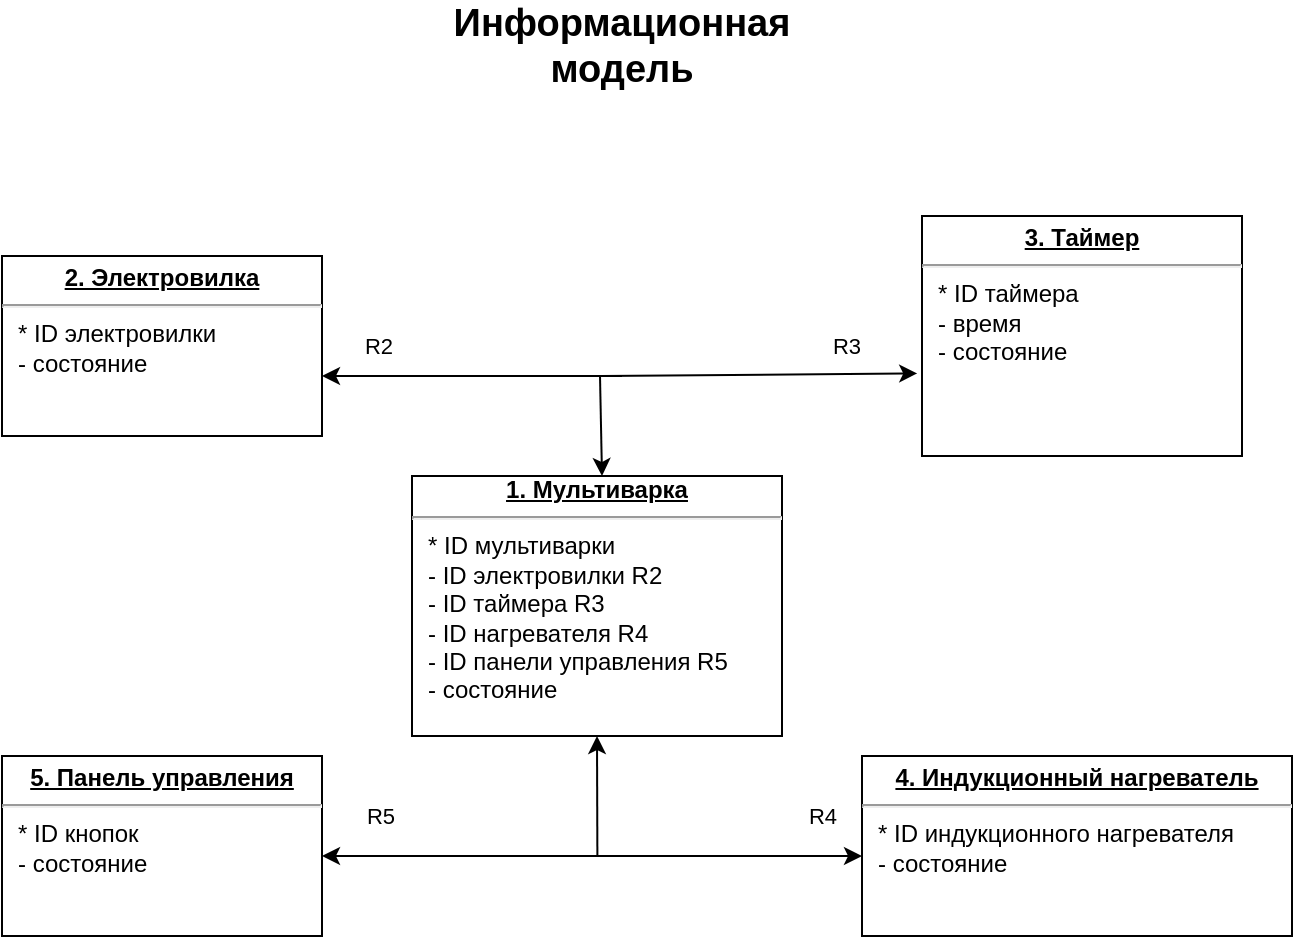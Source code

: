 <mxfile version="19.0.3" type="device" pages="5"><diagram id="YUNEpR-CcztMXJVP1UZp" name="ИМ"><mxGraphModel dx="1185" dy="662" grid="1" gridSize="10" guides="1" tooltips="1" connect="1" arrows="1" fold="1" page="1" pageScale="1" pageWidth="850" pageHeight="1100" math="0" shadow="0"><root><mxCell id="0"/><mxCell id="1" parent="0"/><mxCell id="TozK3vQFiBlkNpTp8LOV-11" value="&lt;div style=&quot;text-align: center;&quot;&gt;&lt;u style=&quot;background-color: initial;&quot;&gt;&lt;b&gt;1. Мультиварка&lt;/b&gt;&lt;/u&gt;&lt;/div&gt;&lt;hr&gt;&lt;p style=&quot;margin: 0px ; margin-left: 8px&quot;&gt;* ID мультиварки&lt;br&gt;- ID электровилки R2&lt;br&gt;- ID таймера R3&lt;br&gt;- ID нагревателя R4&lt;br&gt;- ID панели управления R5&lt;br&gt;- состояние&lt;br&gt;&lt;/p&gt;&lt;p style=&quot;margin: 0px ; margin-left: 8px&quot;&gt;&lt;br&gt;&lt;/p&gt;" style="verticalAlign=top;align=left;overflow=fill;fontSize=12;fontFamily=Helvetica;html=1;" parent="1" vertex="1"><mxGeometry x="320" y="300" width="185" height="130" as="geometry"/></mxCell><mxCell id="TozK3vQFiBlkNpTp8LOV-12" value="&lt;p style=&quot;text-align: center; margin: 4px 0px 0px; text-decoration: underline;&quot;&gt;&lt;b&gt;3. Таймер&lt;/b&gt;&lt;br&gt;&lt;/p&gt;&lt;hr&gt;&lt;p style=&quot;margin: 0px ; margin-left: 8px&quot;&gt;* ID таймера&lt;br&gt;- время&lt;br&gt;- состояние&lt;br&gt;&lt;/p&gt;" style="verticalAlign=top;align=left;overflow=fill;fontSize=12;fontFamily=Helvetica;html=1;" parent="1" vertex="1"><mxGeometry x="575" y="170" width="160" height="120" as="geometry"/></mxCell><mxCell id="TozK3vQFiBlkNpTp8LOV-13" value="&lt;p style=&quot;margin: 0px ; margin-top: 4px ; text-align: center ; text-decoration: underline&quot;&gt;&lt;b&gt;2. Электровилка&lt;/b&gt;&lt;br&gt;&lt;/p&gt;&lt;hr&gt;&lt;p style=&quot;margin: 0px ; margin-left: 8px&quot;&gt;* ID электровилки&lt;br&gt;- состояние &lt;br&gt;&lt;br&gt;&lt;/p&gt;" style="verticalAlign=top;align=left;overflow=fill;fontSize=12;fontFamily=Helvetica;html=1;" parent="1" vertex="1"><mxGeometry x="115" y="190" width="160" height="90" as="geometry"/></mxCell><mxCell id="TozK3vQFiBlkNpTp8LOV-14" value="&lt;p style=&quot;margin: 0px ; margin-top: 4px ; text-align: center ; text-decoration: underline&quot;&gt;&lt;b&gt;5. Панель управления&lt;/b&gt;&lt;br&gt;&lt;/p&gt;&lt;hr&gt;&lt;p style=&quot;margin: 0px ; margin-left: 8px&quot;&gt;* ID кнопок&lt;br&gt;- состояние&lt;br&gt;&lt;/p&gt;" style="verticalAlign=top;align=left;overflow=fill;fontSize=12;fontFamily=Helvetica;html=1;" parent="1" vertex="1"><mxGeometry x="115" y="440" width="160" height="90" as="geometry"/></mxCell><mxCell id="TozK3vQFiBlkNpTp8LOV-15" value="&lt;p style=&quot;margin: 0px ; margin-top: 4px ; text-align: center ; text-decoration: underline&quot;&gt;&lt;b&gt;4. Индукционный нагреватель&lt;/b&gt;&lt;br&gt;&lt;/p&gt;&lt;hr&gt;&lt;p style=&quot;margin: 0px ; margin-left: 8px&quot;&gt;* ID индукционного нагревателя&lt;br&gt;- состояние&lt;br&gt;&lt;/p&gt;" style="verticalAlign=top;align=left;overflow=fill;fontSize=12;fontFamily=Helvetica;html=1;" parent="1" vertex="1"><mxGeometry x="545" y="440" width="215" height="90" as="geometry"/></mxCell><mxCell id="TozK3vQFiBlkNpTp8LOV-21" value="" style="endArrow=classic;html=1;entryX=-0.015;entryY=0.656;entryDx=0;entryDy=0;entryPerimeter=0;" parent="1" target="TozK3vQFiBlkNpTp8LOV-12" edge="1"><mxGeometry width="50" height="50" relative="1" as="geometry"><mxPoint x="415" y="250" as="sourcePoint"/><mxPoint x="571" y="247" as="targetPoint"/></mxGeometry></mxCell><mxCell id="TozK3vQFiBlkNpTp8LOV-27" value="R3" style="edgeLabel;html=1;align=center;verticalAlign=middle;resizable=0;points=[];" parent="TozK3vQFiBlkNpTp8LOV-21" vertex="1" connectable="0"><mxGeometry x="0.393" y="2" relative="1" as="geometry"><mxPoint x="12.01" y="-12.33" as="offset"/></mxGeometry></mxCell><mxCell id="TozK3vQFiBlkNpTp8LOV-22" value="" style="endArrow=classic;html=1;" parent="1" edge="1"><mxGeometry width="50" height="50" relative="1" as="geometry"><mxPoint x="425" y="250" as="sourcePoint"/><mxPoint x="275" y="250" as="targetPoint"/></mxGeometry></mxCell><mxCell id="TozK3vQFiBlkNpTp8LOV-28" value="R2" style="edgeLabel;html=1;align=center;verticalAlign=middle;resizable=0;points=[];" parent="TozK3vQFiBlkNpTp8LOV-22" vertex="1" connectable="0"><mxGeometry x="0.627" y="-2" relative="1" as="geometry"><mxPoint y="-13" as="offset"/></mxGeometry></mxCell><mxCell id="TozK3vQFiBlkNpTp8LOV-23" value="" style="endArrow=classic;html=1;" parent="1" edge="1"><mxGeometry width="50" height="50" relative="1" as="geometry"><mxPoint x="414.0" y="250" as="sourcePoint"/><mxPoint x="415.0" y="300" as="targetPoint"/></mxGeometry></mxCell><mxCell id="TozK3vQFiBlkNpTp8LOV-24" value="" style="endArrow=classic;html=1;entryX=-0.031;entryY=0.656;entryDx=0;entryDy=0;entryPerimeter=0;" parent="1" edge="1"><mxGeometry width="50" height="50" relative="1" as="geometry"><mxPoint x="425" y="490" as="sourcePoint"/><mxPoint x="545" y="490" as="targetPoint"/></mxGeometry></mxCell><mxCell id="TozK3vQFiBlkNpTp8LOV-33" value="R4" style="edgeLabel;html=1;align=center;verticalAlign=middle;resizable=0;points=[];" parent="TozK3vQFiBlkNpTp8LOV-24" vertex="1" connectable="0"><mxGeometry x="0.35" y="2" relative="1" as="geometry"><mxPoint x="19" y="-18" as="offset"/></mxGeometry></mxCell><mxCell id="TozK3vQFiBlkNpTp8LOV-25" value="" style="endArrow=classic;html=1;" parent="1" edge="1"><mxGeometry width="50" height="50" relative="1" as="geometry"><mxPoint x="425" y="490" as="sourcePoint"/><mxPoint x="275" y="490" as="targetPoint"/></mxGeometry></mxCell><mxCell id="TozK3vQFiBlkNpTp8LOV-34" value="R5" style="edgeLabel;html=1;align=center;verticalAlign=middle;resizable=0;points=[];" parent="TozK3vQFiBlkNpTp8LOV-25" vertex="1" connectable="0"><mxGeometry x="0.613" y="-3" relative="1" as="geometry"><mxPoint y="-17" as="offset"/></mxGeometry></mxCell><mxCell id="TozK3vQFiBlkNpTp8LOV-26" value="" style="endArrow=classic;html=1;entryX=0.5;entryY=1;entryDx=0;entryDy=0;" parent="1" target="TozK3vQFiBlkNpTp8LOV-11" edge="1"><mxGeometry width="50" height="50" relative="1" as="geometry"><mxPoint x="412.69" y="490" as="sourcePoint"/><mxPoint x="400.69" y="460" as="targetPoint"/></mxGeometry></mxCell><mxCell id="KKHHzuP3qQ_ACiCb943P-1" value="&lt;b style=&quot;font-size: 19px;&quot;&gt;&lt;font style=&quot;font-size: 19px;&quot;&gt;Информационная модель&lt;/font&gt;&lt;/b&gt;" style="text;html=1;strokeColor=none;fillColor=none;align=center;verticalAlign=middle;whiteSpace=wrap;rounded=0;fontSize=19;" vertex="1" parent="1"><mxGeometry x="395" y="70" width="60" height="30" as="geometry"/></mxCell></root></mxGraphModel></diagram><diagram id="d6Hbt31hW421c-TeLlLU" name="ДПС"><mxGraphModel dx="1185" dy="662" grid="1" gridSize="10" guides="1" tooltips="1" connect="1" arrows="1" fold="1" page="1" pageScale="1" pageWidth="850" pageHeight="1100" math="0" shadow="0"><root><mxCell id="Q6C11anFDY-DGwKgN9hU-0"/><mxCell id="Q6C11anFDY-DGwKgN9hU-1" parent="Q6C11anFDY-DGwKgN9hU-0"/><mxCell id="Q6C11anFDY-DGwKgN9hU-2" value="1. Выключена" style="rounded=0;whiteSpace=wrap;html=1;" parent="Q6C11anFDY-DGwKgN9hU-1" vertex="1"><mxGeometry x="285" y="180" width="120" height="30" as="geometry"/></mxCell><mxCell id="Q6C11anFDY-DGwKgN9hU-3" value="&lt;font style=&quot;font-size: 18px&quot;&gt;Мультиварка (МВ)&lt;/font&gt;" style="text;html=1;align=center;verticalAlign=middle;resizable=0;points=[];autosize=1;" parent="Q6C11anFDY-DGwKgN9hU-1" vertex="1"><mxGeometry x="45" y="134" width="170" height="20" as="geometry"/></mxCell><mxCell id="5VEriWBhwBJpnkDo68Mk-0" value="2. Включена" style="rounded=0;whiteSpace=wrap;html=1;" parent="Q6C11anFDY-DGwKgN9hU-1" vertex="1"><mxGeometry x="425" y="250" width="120" height="30" as="geometry"/></mxCell><mxCell id="5VEriWBhwBJpnkDo68Mk-1" value="3. Режим выбран" style="rounded=0;whiteSpace=wrap;html=1;" parent="Q6C11anFDY-DGwKgN9hU-1" vertex="1"><mxGeometry x="285" y="340" width="120" height="30" as="geometry"/></mxCell><mxCell id="5VEriWBhwBJpnkDo68Mk-2" value="4. Готовит" style="rounded=0;whiteSpace=wrap;html=1;" parent="Q6C11anFDY-DGwKgN9hU-1" vertex="1"><mxGeometry x="125" y="250" width="120" height="30" as="geometry"/></mxCell><mxCell id="5VEriWBhwBJpnkDo68Mk-3" value="" style="endArrow=classic;html=1;" parent="Q6C11anFDY-DGwKgN9hU-1" edge="1"><mxGeometry width="50" height="50" relative="1" as="geometry"><mxPoint x="344.5" y="120" as="sourcePoint"/><mxPoint x="344.5" y="180" as="targetPoint"/></mxGeometry></mxCell><mxCell id="5VEriWBhwBJpnkDo68Mk-5" value="" style="endArrow=classic;html=1;exitX=1;exitY=0.5;exitDx=0;exitDy=0;entryX=0.583;entryY=0.033;entryDx=0;entryDy=0;entryPerimeter=0;" parent="Q6C11anFDY-DGwKgN9hU-1" source="Q6C11anFDY-DGwKgN9hU-2" target="5VEriWBhwBJpnkDo68Mk-0" edge="1"><mxGeometry width="50" height="50" relative="1" as="geometry"><mxPoint x="455" y="240" as="sourcePoint"/><mxPoint x="505" y="195" as="targetPoint"/><Array as="points"><mxPoint x="495" y="195"/></Array></mxGeometry></mxCell><mxCell id="5VEriWBhwBJpnkDo68Mk-6" value="МВ1" style="edgeLabel;html=1;align=center;verticalAlign=middle;resizable=0;points=[];" parent="5VEriWBhwBJpnkDo68Mk-5" vertex="1" connectable="0"><mxGeometry x="-0.246" y="2" relative="1" as="geometry"><mxPoint x="5" y="17" as="offset"/></mxGeometry></mxCell><mxCell id="5VEriWBhwBJpnkDo68Mk-9" value="МВ7" style="endArrow=classic;html=1;exitX=1;exitY=0.5;exitDx=0;exitDy=0;entryX=0;entryY=0.5;entryDx=0;entryDy=0;" parent="Q6C11anFDY-DGwKgN9hU-1" source="5VEriWBhwBJpnkDo68Mk-2" target="5VEriWBhwBJpnkDo68Mk-0" edge="1"><mxGeometry x="0.667" y="-15" width="50" height="50" relative="1" as="geometry"><mxPoint x="305" y="300" as="sourcePoint"/><mxPoint x="355" y="250" as="targetPoint"/><mxPoint as="offset"/></mxGeometry></mxCell><mxCell id="5VEriWBhwBJpnkDo68Mk-11" value="" style="endArrow=classic;html=1;entryX=1;entryY=0.25;entryDx=0;entryDy=0;" parent="Q6C11anFDY-DGwKgN9hU-1" target="Q6C11anFDY-DGwKgN9hU-2" edge="1"><mxGeometry width="50" height="50" relative="1" as="geometry"><mxPoint x="515" y="250" as="sourcePoint"/><mxPoint x="515" y="170" as="targetPoint"/><Array as="points"><mxPoint x="515" y="188"/></Array></mxGeometry></mxCell><mxCell id="5VEriWBhwBJpnkDo68Mk-12" value="МВ2" style="edgeLabel;html=1;align=center;verticalAlign=middle;resizable=0;points=[];" parent="5VEriWBhwBJpnkDo68Mk-11" vertex="1" connectable="0"><mxGeometry x="-0.779" y="-1" relative="1" as="geometry"><mxPoint x="19" as="offset"/></mxGeometry></mxCell><mxCell id="5VEriWBhwBJpnkDo68Mk-14" value="" style="endArrow=classic;html=1;exitX=0.592;exitY=0.033;exitDx=0;exitDy=0;exitPerimeter=0;entryX=0;entryY=0.5;entryDx=0;entryDy=0;" parent="Q6C11anFDY-DGwKgN9hU-1" source="5VEriWBhwBJpnkDo68Mk-2" target="Q6C11anFDY-DGwKgN9hU-2" edge="1"><mxGeometry width="50" height="50" relative="1" as="geometry"><mxPoint x="175" y="230" as="sourcePoint"/><mxPoint x="225" y="180" as="targetPoint"/><Array as="points"><mxPoint x="196" y="195"/></Array></mxGeometry></mxCell><mxCell id="5VEriWBhwBJpnkDo68Mk-15" value="МВ2" style="edgeLabel;html=1;align=center;verticalAlign=middle;resizable=0;points=[];" parent="5VEriWBhwBJpnkDo68Mk-14" vertex="1" connectable="0"><mxGeometry x="-0.724" y="2" relative="1" as="geometry"><mxPoint x="-19.03" as="offset"/></mxGeometry></mxCell><mxCell id="5VEriWBhwBJpnkDo68Mk-16" value="" style="endArrow=classic;html=1;entryX=0.333;entryY=0.967;entryDx=0;entryDy=0;entryPerimeter=0;" parent="Q6C11anFDY-DGwKgN9hU-1" target="Q6C11anFDY-DGwKgN9hU-2" edge="1"><mxGeometry width="50" height="50" relative="1" as="geometry"><mxPoint x="325" y="340" as="sourcePoint"/><mxPoint x="375" y="290" as="targetPoint"/></mxGeometry></mxCell><mxCell id="5VEriWBhwBJpnkDo68Mk-17" value="МВ2" style="edgeLabel;html=1;align=center;verticalAlign=middle;resizable=0;points=[];" parent="5VEriWBhwBJpnkDo68Mk-16" vertex="1" connectable="0"><mxGeometry x="-0.481" y="2" relative="1" as="geometry"><mxPoint x="22.01" y="4.17" as="offset"/></mxGeometry></mxCell><mxCell id="5VEriWBhwBJpnkDo68Mk-18" value="" style="endArrow=classic;html=1;exitX=0.367;exitY=1;exitDx=0;exitDy=0;exitPerimeter=0;entryX=1;entryY=0.25;entryDx=0;entryDy=0;" parent="Q6C11anFDY-DGwKgN9hU-1" source="5VEriWBhwBJpnkDo68Mk-0" target="5VEriWBhwBJpnkDo68Mk-1" edge="1"><mxGeometry width="50" height="50" relative="1" as="geometry"><mxPoint x="445" y="370" as="sourcePoint"/><mxPoint x="469" y="370" as="targetPoint"/><Array as="points"><mxPoint x="469" y="348"/></Array></mxGeometry></mxCell><mxCell id="5VEriWBhwBJpnkDo68Mk-20" value="МВ3" style="edgeLabel;html=1;align=center;verticalAlign=middle;resizable=0;points=[];" parent="5VEriWBhwBJpnkDo68Mk-18" vertex="1" connectable="0"><mxGeometry x="-0.273" relative="1" as="geometry"><mxPoint x="-19.01" as="offset"/></mxGeometry></mxCell><mxCell id="5VEriWBhwBJpnkDo68Mk-19" value="" style="endArrow=classic;html=1;exitX=1;exitY=0.75;exitDx=0;exitDy=0;entryX=0.633;entryY=1;entryDx=0;entryDy=0;entryPerimeter=0;" parent="Q6C11anFDY-DGwKgN9hU-1" source="5VEriWBhwBJpnkDo68Mk-1" target="5VEriWBhwBJpnkDo68Mk-0" edge="1"><mxGeometry width="50" height="50" relative="1" as="geometry"><mxPoint x="475" y="420" as="sourcePoint"/><mxPoint x="525" y="370" as="targetPoint"/><Array as="points"><mxPoint x="501" y="363"/></Array></mxGeometry></mxCell><mxCell id="5VEriWBhwBJpnkDo68Mk-21" value="МВ4" style="edgeLabel;html=1;align=center;verticalAlign=middle;resizable=0;points=[];" parent="5VEriWBhwBJpnkDo68Mk-19" vertex="1" connectable="0"><mxGeometry x="0.038" y="13" relative="1" as="geometry"><mxPoint x="26.93" as="offset"/></mxGeometry></mxCell><mxCell id="5VEriWBhwBJpnkDo68Mk-28" value="МВ3" style="endArrow=classic;html=1;exitX=0.158;exitY=1;exitDx=0;exitDy=0;exitPerimeter=0;entryX=0.5;entryY=1;entryDx=0;entryDy=0;" parent="Q6C11anFDY-DGwKgN9hU-1" source="5VEriWBhwBJpnkDo68Mk-1" target="5VEriWBhwBJpnkDo68Mk-1" edge="1"><mxGeometry x="0.669" y="-20" width="50" height="50" relative="1" as="geometry"><mxPoint x="275" y="440" as="sourcePoint"/><mxPoint x="358" y="360" as="targetPoint"/><Array as="points"><mxPoint x="304" y="410"/><mxPoint x="325" y="410"/><mxPoint x="345" y="410"/></Array><mxPoint as="offset"/></mxGeometry></mxCell><mxCell id="F9G-NzvCDP6eYdaeb7uv-0" value="МП5" style="endArrow=classic;html=1;exitX=0;exitY=0.5;exitDx=0;exitDy=0;entryX=0.59;entryY=1.031;entryDx=0;entryDy=0;entryPerimeter=0;" parent="Q6C11anFDY-DGwKgN9hU-1" source="5VEriWBhwBJpnkDo68Mk-1" target="5VEriWBhwBJpnkDo68Mk-2" edge="1"><mxGeometry x="0.097" y="-40" width="50" height="50" relative="1" as="geometry"><mxPoint x="195" y="370" as="sourcePoint"/><mxPoint x="192" y="282" as="targetPoint"/><Array as="points"><mxPoint x="195" y="355"/></Array><mxPoint x="-60" y="-35" as="offset"/></mxGeometry></mxCell><mxCell id="F9G-NzvCDP6eYdaeb7uv-3" value="" style="endArrow=classic;html=1;entryX=0;entryY=0.25;entryDx=0;entryDy=0;" parent="Q6C11anFDY-DGwKgN9hU-1" target="5VEriWBhwBJpnkDo68Mk-1" edge="1"><mxGeometry width="50" height="50" relative="1" as="geometry"><mxPoint x="205" y="282" as="sourcePoint"/><mxPoint x="215" y="340" as="targetPoint"/><Array as="points"><mxPoint x="205" y="348"/></Array></mxGeometry></mxCell><mxCell id="F9G-NzvCDP6eYdaeb7uv-4" value="МВ6" style="edgeLabel;html=1;align=center;verticalAlign=middle;resizable=0;points=[];" parent="F9G-NzvCDP6eYdaeb7uv-3" vertex="1" connectable="0"><mxGeometry x="-0.096" y="22" relative="1" as="geometry"><mxPoint x="30.16" y="14" as="offset"/></mxGeometry></mxCell><mxCell id="y6PXbIoRAaQULVbmy86T-0" value="2. Включен" style="rounded=0;whiteSpace=wrap;html=1;" parent="Q6C11anFDY-DGwKgN9hU-1" vertex="1"><mxGeometry x="85" y="610" width="120" height="30" as="geometry"/></mxCell><mxCell id="rT4auee888OTc9z_Ox3F-0" value="1. Выключен" style="rounded=0;whiteSpace=wrap;html=1;" parent="Q6C11anFDY-DGwKgN9hU-1" vertex="1"><mxGeometry x="85" y="530" width="120" height="30" as="geometry"/></mxCell><mxCell id="rT4auee888OTc9z_Ox3F-2" value="" style="endArrow=classic;html=1;entryX=0.5;entryY=0;entryDx=0;entryDy=0;" parent="Q6C11anFDY-DGwKgN9hU-1" target="rT4auee888OTc9z_Ox3F-0" edge="1"><mxGeometry width="50" height="50" relative="1" as="geometry"><mxPoint x="145" y="490" as="sourcePoint"/><mxPoint x="475" y="490" as="targetPoint"/><Array as="points"><mxPoint x="145" y="500"/></Array></mxGeometry></mxCell><mxCell id="rT4auee888OTc9z_Ox3F-3" value="" style="endArrow=classic;html=1;entryX=0.667;entryY=1.1;entryDx=0;entryDy=0;entryPerimeter=0;" parent="Q6C11anFDY-DGwKgN9hU-1" target="rT4auee888OTc9z_Ox3F-0" edge="1"><mxGeometry width="50" height="50" relative="1" as="geometry"><mxPoint x="165" y="610" as="sourcePoint"/><mxPoint x="215" y="560" as="targetPoint"/></mxGeometry></mxCell><mxCell id="rT4auee888OTc9z_Ox3F-4" value="" style="endArrow=classic;html=1;" parent="Q6C11anFDY-DGwKgN9hU-1" source="rT4auee888OTc9z_Ox3F-0" target="y6PXbIoRAaQULVbmy86T-0" edge="1"><mxGeometry width="50" height="50" relative="1" as="geometry"><mxPoint x="75" y="750" as="sourcePoint"/><mxPoint x="125" y="700" as="targetPoint"/></mxGeometry></mxCell><mxCell id="LYX7lTDfj0fhWoIdRb5V-0" value="&lt;font style=&quot;font-size: 18px&quot;&gt;Индукционный нагреватель&lt;/font&gt;" style="text;html=1;align=center;verticalAlign=middle;resizable=0;points=[];autosize=1;" parent="Q6C11anFDY-DGwKgN9hU-1" vertex="1"><mxGeometry x="20" y="460" width="250" height="20" as="geometry"/></mxCell><mxCell id="LYX7lTDfj0fhWoIdRb5V-1" value="2. Активна" style="rounded=0;whiteSpace=wrap;html=1;" parent="Q6C11anFDY-DGwKgN9hU-1" vertex="1"><mxGeometry x="465" y="610" width="120" height="30" as="geometry"/></mxCell><mxCell id="LYX7lTDfj0fhWoIdRb5V-2" value="1. Неактивна" style="rounded=0;whiteSpace=wrap;html=1;" parent="Q6C11anFDY-DGwKgN9hU-1" vertex="1"><mxGeometry x="465" y="530" width="120" height="30" as="geometry"/></mxCell><mxCell id="LYX7lTDfj0fhWoIdRb5V-3" value="" style="endArrow=classic;html=1;entryX=0.667;entryY=1.1;entryDx=0;entryDy=0;entryPerimeter=0;" parent="Q6C11anFDY-DGwKgN9hU-1" target="LYX7lTDfj0fhWoIdRb5V-2" edge="1"><mxGeometry width="50" height="50" relative="1" as="geometry"><mxPoint x="545" y="610" as="sourcePoint"/><mxPoint x="595" y="560" as="targetPoint"/></mxGeometry></mxCell><mxCell id="LYX7lTDfj0fhWoIdRb5V-4" value="" style="endArrow=classic;html=1;" parent="Q6C11anFDY-DGwKgN9hU-1" source="LYX7lTDfj0fhWoIdRb5V-2" target="LYX7lTDfj0fhWoIdRb5V-1" edge="1"><mxGeometry width="50" height="50" relative="1" as="geometry"><mxPoint x="455" y="750" as="sourcePoint"/><mxPoint x="505" y="700" as="targetPoint"/></mxGeometry></mxCell><mxCell id="LYX7lTDfj0fhWoIdRb5V-7" value="" style="endArrow=classic;html=1;entryX=0.5;entryY=0;entryDx=0;entryDy=0;" parent="Q6C11anFDY-DGwKgN9hU-1" target="LYX7lTDfj0fhWoIdRb5V-2" edge="1"><mxGeometry width="50" height="50" relative="1" as="geometry"><mxPoint x="525" y="490" as="sourcePoint"/><mxPoint x="565" y="470" as="targetPoint"/></mxGeometry></mxCell><mxCell id="uvr_v3P6N2D9m-dbHQYf-0" value="&lt;font style=&quot;font-size: 18px&quot;&gt;Панель управления&lt;/font&gt;" style="text;html=1;align=center;verticalAlign=middle;resizable=0;points=[];autosize=1;" parent="Q6C11anFDY-DGwKgN9hU-1" vertex="1"><mxGeometry x="435" y="460" width="180" height="20" as="geometry"/></mxCell><mxCell id="uvr_v3P6N2D9m-dbHQYf-1" value="2. Питание подано" style="rounded=0;whiteSpace=wrap;html=1;" parent="Q6C11anFDY-DGwKgN9hU-1" vertex="1"><mxGeometry x="70" y="925" width="120" height="30" as="geometry"/></mxCell><mxCell id="uvr_v3P6N2D9m-dbHQYf-2" value="1. Питание отсутствует" style="rounded=0;whiteSpace=wrap;html=1;" parent="Q6C11anFDY-DGwKgN9hU-1" vertex="1"><mxGeometry x="70" y="845" width="120" height="30" as="geometry"/></mxCell><mxCell id="uvr_v3P6N2D9m-dbHQYf-3" value="" style="endArrow=classic;html=1;entryX=0.667;entryY=1.1;entryDx=0;entryDy=0;entryPerimeter=0;" parent="Q6C11anFDY-DGwKgN9hU-1" target="uvr_v3P6N2D9m-dbHQYf-2" edge="1"><mxGeometry width="50" height="50" relative="1" as="geometry"><mxPoint x="150" y="925" as="sourcePoint"/><mxPoint x="200" y="875" as="targetPoint"/></mxGeometry></mxCell><mxCell id="uvr_v3P6N2D9m-dbHQYf-4" value="" style="endArrow=classic;html=1;" parent="Q6C11anFDY-DGwKgN9hU-1" source="uvr_v3P6N2D9m-dbHQYf-2" target="uvr_v3P6N2D9m-dbHQYf-1" edge="1"><mxGeometry width="50" height="50" relative="1" as="geometry"><mxPoint x="60" y="1065" as="sourcePoint"/><mxPoint x="110" y="1015" as="targetPoint"/></mxGeometry></mxCell><mxCell id="uvr_v3P6N2D9m-dbHQYf-5" value="" style="endArrow=classic;html=1;entryX=0.5;entryY=0;entryDx=0;entryDy=0;" parent="Q6C11anFDY-DGwKgN9hU-1" target="uvr_v3P6N2D9m-dbHQYf-2" edge="1"><mxGeometry width="50" height="50" relative="1" as="geometry"><mxPoint x="130" y="780" as="sourcePoint"/><mxPoint x="180" y="730" as="targetPoint"/></mxGeometry></mxCell><mxCell id="uvr_v3P6N2D9m-dbHQYf-6" value="&lt;font style=&quot;font-size: 18px&quot;&gt;Электровилка&lt;/font&gt;" style="text;html=1;align=center;verticalAlign=middle;resizable=0;points=[];autosize=1;" parent="Q6C11anFDY-DGwKgN9hU-1" vertex="1"><mxGeometry x="65" y="730" width="130" height="20" as="geometry"/></mxCell><mxCell id="uvr_v3P6N2D9m-dbHQYf-7" value="ЭВ1" style="text;html=1;align=center;verticalAlign=middle;resizable=0;points=[];autosize=1;" parent="Q6C11anFDY-DGwKgN9hU-1" vertex="1"><mxGeometry x="95" y="895" width="40" height="20" as="geometry"/></mxCell><mxCell id="uvr_v3P6N2D9m-dbHQYf-8" value="ЭВ2" style="text;html=1;align=center;verticalAlign=middle;resizable=0;points=[];autosize=1;" parent="Q6C11anFDY-DGwKgN9hU-1" vertex="1"><mxGeometry x="145" y="895" width="40" height="20" as="geometry"/></mxCell><mxCell id="uvr_v3P6N2D9m-dbHQYf-9" value="ПУ1" style="text;html=1;align=center;verticalAlign=middle;resizable=0;points=[];autosize=1;" parent="Q6C11anFDY-DGwKgN9hU-1" vertex="1"><mxGeometry x="490" y="580" width="40" height="20" as="geometry"/></mxCell><mxCell id="uvr_v3P6N2D9m-dbHQYf-10" value="ПУ2" style="text;html=1;align=center;verticalAlign=middle;resizable=0;points=[];autosize=1;" parent="Q6C11anFDY-DGwKgN9hU-1" vertex="1"><mxGeometry x="540" y="580" width="40" height="20" as="geometry"/></mxCell><mxCell id="uvr_v3P6N2D9m-dbHQYf-11" value="ИН1" style="text;html=1;align=center;verticalAlign=middle;resizable=0;points=[];autosize=1;" parent="Q6C11anFDY-DGwKgN9hU-1" vertex="1"><mxGeometry x="110" y="580" width="40" height="20" as="geometry"/></mxCell><mxCell id="uvr_v3P6N2D9m-dbHQYf-12" value="ИН2" style="text;html=1;align=center;verticalAlign=middle;resizable=0;points=[];autosize=1;" parent="Q6C11anFDY-DGwKgN9hU-1" vertex="1"><mxGeometry x="170" y="580" width="40" height="20" as="geometry"/></mxCell><mxCell id="uvr_v3P6N2D9m-dbHQYf-13" value="&lt;div style=&quot;text-align: left;&quot;&gt;&lt;b style=&quot;background-color: initial;&quot;&gt;ИН1:&lt;/b&gt;&lt;span style=&quot;background-color: initial;&quot;&gt; Начать работу&lt;/span&gt;&lt;/div&gt;&lt;b&gt;&lt;div style=&quot;text-align: left;&quot;&gt;&lt;b style=&quot;background-color: initial;&quot;&gt;ИН2:&lt;/b&gt;&lt;span style=&quot;background-color: initial; font-weight: normal;&quot;&gt;&amp;nbsp;&lt;/span&gt;&lt;span style=&quot;background-color: initial; font-weight: normal;&quot;&gt;Остановить работу&lt;/span&gt;&lt;/div&gt;&lt;/b&gt;" style="text;html=1;align=center;verticalAlign=middle;resizable=0;points=[];autosize=1;" parent="Q6C11anFDY-DGwKgN9hU-1" vertex="1"><mxGeometry x="235" y="535" width="150" height="30" as="geometry"/></mxCell><mxCell id="uvr_v3P6N2D9m-dbHQYf-16" value="&lt;div style=&quot;text-align: left;&quot;&gt;&lt;b style=&quot;background-color: initial;&quot;&gt;ПУ1:&lt;/b&gt;&lt;span style=&quot;background-color: initial;&quot;&gt; Запустить&lt;/span&gt;&lt;/div&gt;&lt;b&gt;&lt;div style=&quot;text-align: left;&quot;&gt;&lt;b style=&quot;background-color: initial;&quot;&gt;ПУ2:&lt;/b&gt;&lt;span style=&quot;background-color: initial; font-weight: normal;&quot;&gt;&amp;nbsp;&lt;/span&gt;&lt;span style=&quot;background-color: initial; font-weight: normal;&quot;&gt;Отключить&lt;/span&gt;&lt;/div&gt;&lt;/b&gt;" style="text;html=1;align=center;verticalAlign=middle;resizable=0;points=[];autosize=1;" parent="Q6C11anFDY-DGwKgN9hU-1" vertex="1"><mxGeometry x="630" y="525" width="110" height="30" as="geometry"/></mxCell><mxCell id="uvr_v3P6N2D9m-dbHQYf-18" value="&lt;div style=&quot;text-align: left;&quot;&gt;&lt;b style=&quot;background-color: initial;&quot;&gt;ЭВ1:&amp;nbsp;&lt;/b&gt;&lt;span style=&quot;text-align: center;&quot;&gt;Питание&lt;/span&gt;&lt;span style=&quot;background-color: initial;&quot;&gt;&amp;nbsp;подано&lt;/span&gt;&lt;/div&gt;&lt;b&gt;&lt;div style=&quot;text-align: left;&quot;&gt;&lt;b style=&quot;background-color: initial;&quot;&gt;ЭВ2:&lt;/b&gt;&lt;span style=&quot;background-color: initial; font-weight: normal;&quot;&gt;&amp;nbsp;&lt;/span&gt;&lt;span style=&quot;background-color: initial; font-weight: normal;&quot;&gt;Подача&amp;nbsp;&lt;/span&gt;&lt;span style=&quot;font-weight: 400; text-align: center;&quot;&gt;питания&lt;/span&gt;&lt;span style=&quot;background-color: initial; font-weight: normal;&quot;&gt;&amp;nbsp;приостановлена&lt;/span&gt;&lt;/div&gt;&lt;/b&gt;" style="text;html=1;align=center;verticalAlign=middle;resizable=0;points=[];autosize=1;" parent="Q6C11anFDY-DGwKgN9hU-1" vertex="1"><mxGeometry x="70" y="1000" width="230" height="30" as="geometry"/></mxCell><mxCell id="uvr_v3P6N2D9m-dbHQYf-21" value="1. Сброшен" style="rounded=0;whiteSpace=wrap;html=1;" parent="Q6C11anFDY-DGwKgN9hU-1" vertex="1"><mxGeometry x="465" y="745" width="120" height="35" as="geometry"/></mxCell><mxCell id="uvr_v3P6N2D9m-dbHQYf-22" value="2. Установлен" style="rounded=0;whiteSpace=wrap;html=1;" parent="Q6C11anFDY-DGwKgN9hU-1" vertex="1"><mxGeometry x="695" y="745" width="120" height="35" as="geometry"/></mxCell><mxCell id="uvr_v3P6N2D9m-dbHQYf-23" value="3. Отсчет времени" style="rounded=0;whiteSpace=wrap;html=1;" parent="Q6C11anFDY-DGwKgN9hU-1" vertex="1"><mxGeometry x="690" y="860" width="120" height="35" as="geometry"/></mxCell><mxCell id="uvr_v3P6N2D9m-dbHQYf-24" value="4. Подача сигнала" style="rounded=0;whiteSpace=wrap;html=1;" parent="Q6C11anFDY-DGwKgN9hU-1" vertex="1"><mxGeometry x="460" y="860" width="120" height="35" as="geometry"/></mxCell><mxCell id="uvr_v3P6N2D9m-dbHQYf-26" value="" style="endArrow=classic;html=1;" parent="Q6C11anFDY-DGwKgN9hU-1" target="uvr_v3P6N2D9m-dbHQYf-21" edge="1"><mxGeometry width="50" height="50" relative="1" as="geometry"><mxPoint x="525" y="690" as="sourcePoint"/><mxPoint x="555" y="680" as="targetPoint"/></mxGeometry></mxCell><mxCell id="uvr_v3P6N2D9m-dbHQYf-27" value="" style="endArrow=classic;html=1;exitX=1;exitY=0.25;exitDx=0;exitDy=0;" parent="Q6C11anFDY-DGwKgN9hU-1" source="uvr_v3P6N2D9m-dbHQYf-21" edge="1"><mxGeometry width="50" height="50" relative="1" as="geometry"><mxPoint x="605" y="790" as="sourcePoint"/><mxPoint x="695" y="754" as="targetPoint"/></mxGeometry></mxCell><mxCell id="uvr_v3P6N2D9m-dbHQYf-33" value="Т1" style="edgeLabel;html=1;align=center;verticalAlign=middle;resizable=0;points=[];" parent="uvr_v3P6N2D9m-dbHQYf-27" vertex="1" connectable="0"><mxGeometry x="-0.436" y="2" relative="1" as="geometry"><mxPoint x="44" y="-10.5" as="offset"/></mxGeometry></mxCell><mxCell id="uvr_v3P6N2D9m-dbHQYf-28" value="" style="endArrow=classic;html=1;exitX=0.45;exitY=1.086;exitDx=0;exitDy=0;entryX=0.5;entryY=0;entryDx=0;entryDy=0;exitPerimeter=0;" parent="Q6C11anFDY-DGwKgN9hU-1" source="uvr_v3P6N2D9m-dbHQYf-22" target="uvr_v3P6N2D9m-dbHQYf-23" edge="1"><mxGeometry width="50" height="50" relative="1" as="geometry"><mxPoint x="735" y="840" as="sourcePoint"/><mxPoint x="785" y="790" as="targetPoint"/></mxGeometry></mxCell><mxCell id="uvr_v3P6N2D9m-dbHQYf-29" value="" style="endArrow=classic;html=1;exitX=0;exitY=0.5;exitDx=0;exitDy=0;entryX=1;entryY=0.5;entryDx=0;entryDy=0;" parent="Q6C11anFDY-DGwKgN9hU-1" source="uvr_v3P6N2D9m-dbHQYf-23" target="uvr_v3P6N2D9m-dbHQYf-24" edge="1"><mxGeometry width="50" height="50" relative="1" as="geometry"><mxPoint x="635" y="890" as="sourcePoint"/><mxPoint x="685" y="840" as="targetPoint"/></mxGeometry></mxCell><mxCell id="uvr_v3P6N2D9m-dbHQYf-30" value="" style="endArrow=classic;html=1;entryX=0.433;entryY=0.971;entryDx=0;entryDy=0;entryPerimeter=0;" parent="Q6C11anFDY-DGwKgN9hU-1" target="uvr_v3P6N2D9m-dbHQYf-21" edge="1"><mxGeometry width="50" height="50" relative="1" as="geometry"><mxPoint x="517" y="860" as="sourcePoint"/><mxPoint x="555" y="810" as="targetPoint"/></mxGeometry></mxCell><mxCell id="uvr_v3P6N2D9m-dbHQYf-34" value="Т2" style="edgeLabel;html=1;align=center;verticalAlign=middle;resizable=0;points=[];" parent="uvr_v3P6N2D9m-dbHQYf-30" vertex="1" connectable="0"><mxGeometry x="-0.457" y="-1" relative="1" as="geometry"><mxPoint x="-12.99" y="-38" as="offset"/></mxGeometry></mxCell><mxCell id="uvr_v3P6N2D9m-dbHQYf-31" value="" style="endArrow=classic;html=1;exitX=0.158;exitY=1;exitDx=0;exitDy=0;exitPerimeter=0;entryX=0.5;entryY=1;entryDx=0;entryDy=0;" parent="Q6C11anFDY-DGwKgN9hU-1" edge="1"><mxGeometry x="0.669" y="-20" width="50" height="50" relative="1" as="geometry"><mxPoint x="729.48" y="895" as="sourcePoint"/><mxPoint x="770.52" y="895" as="targetPoint"/><Array as="points"><mxPoint x="729.52" y="935"/><mxPoint x="750.52" y="935"/><mxPoint x="770.52" y="935"/></Array><mxPoint as="offset"/></mxGeometry></mxCell><mxCell id="uvr_v3P6N2D9m-dbHQYf-32" value="&lt;font style=&quot;font-size: 18px&quot;&gt;Таймер&lt;/font&gt;" style="text;html=1;align=center;verticalAlign=middle;resizable=0;points=[];autosize=1;" parent="Q6C11anFDY-DGwKgN9hU-1" vertex="1"><mxGeometry x="410" y="680" width="80" height="20" as="geometry"/></mxCell><mxCell id="bGeyh_vKnd9CXJCmjhTX-0" value="" style="endArrow=classic;html=1;exitX=0.25;exitY=0;exitDx=0;exitDy=0;entryX=0.592;entryY=0;entryDx=0;entryDy=0;entryPerimeter=0;" parent="Q6C11anFDY-DGwKgN9hU-1" source="uvr_v3P6N2D9m-dbHQYf-22" target="uvr_v3P6N2D9m-dbHQYf-22" edge="1"><mxGeometry width="50" height="50" relative="1" as="geometry"><mxPoint x="715" y="750" as="sourcePoint"/><mxPoint x="775" y="700" as="targetPoint"/><Array as="points"><mxPoint x="725" y="700"/><mxPoint x="765" y="700"/></Array></mxGeometry></mxCell><mxCell id="bGeyh_vKnd9CXJCmjhTX-1" value="T1" style="text;html=1;align=center;verticalAlign=middle;resizable=0;points=[];autosize=1;" parent="Q6C11anFDY-DGwKgN9hU-1" vertex="1"><mxGeometry x="725" y="680" width="30" height="20" as="geometry"/></mxCell><mxCell id="bGeyh_vKnd9CXJCmjhTX-2" value="&lt;b&gt;T1: &lt;/b&gt;Установить таймер&lt;br&gt;&lt;b&gt;Т2:&lt;/b&gt;&amp;nbsp;Сбросить таймер&lt;br&gt;&lt;b&gt;T3:&lt;/b&gt;&amp;nbsp;Запустить отсчет&lt;br&gt;&lt;b&gt;Т4:&amp;nbsp;&lt;/b&gt;Остановить таймер&lt;br&gt;&lt;b&gt;Т5:&amp;nbsp;&lt;/b&gt;Отсчет завершен" style="text;html=1;align=left;verticalAlign=middle;resizable=0;points=[];autosize=1;" parent="Q6C11anFDY-DGwKgN9hU-1" vertex="1"><mxGeometry x="485" y="970" width="150" height="80" as="geometry"/></mxCell><mxCell id="bGeyh_vKnd9CXJCmjhTX-3" value="" style="endArrow=classic;html=1;entryX=1;entryY=0.75;entryDx=0;entryDy=0;exitX=0;exitY=0.75;exitDx=0;exitDy=0;" parent="Q6C11anFDY-DGwKgN9hU-1" source="uvr_v3P6N2D9m-dbHQYf-22" target="uvr_v3P6N2D9m-dbHQYf-21" edge="1"><mxGeometry width="50" height="50" relative="1" as="geometry"><mxPoint x="645" y="830" as="sourcePoint"/><mxPoint x="625" y="780" as="targetPoint"/></mxGeometry></mxCell><mxCell id="bGeyh_vKnd9CXJCmjhTX-4" value="Т2" style="edgeLabel;html=1;align=center;verticalAlign=middle;resizable=0;points=[];" parent="bGeyh_vKnd9CXJCmjhTX-3" vertex="1" connectable="0"><mxGeometry x="-0.509" y="1" relative="1" as="geometry"><mxPoint x="-3" y="7.75" as="offset"/></mxGeometry></mxCell><mxCell id="bGeyh_vKnd9CXJCmjhTX-8" value="Т3" style="text;html=1;align=center;verticalAlign=middle;resizable=0;points=[];autosize=1;" parent="Q6C11anFDY-DGwKgN9hU-1" vertex="1"><mxGeometry x="760" y="819" width="30" height="20" as="geometry"/></mxCell><mxCell id="bGeyh_vKnd9CXJCmjhTX-11" value="Т3" style="text;html=1;align=center;verticalAlign=middle;resizable=0;points=[];autosize=1;" parent="Q6C11anFDY-DGwKgN9hU-1" vertex="1"><mxGeometry x="730" y="940" width="30" height="20" as="geometry"/></mxCell><mxCell id="bGeyh_vKnd9CXJCmjhTX-12" value="" style="endArrow=classic;html=1;exitX=0;exitY=0;exitDx=0;exitDy=0;entryX=0.75;entryY=1;entryDx=0;entryDy=0;" parent="Q6C11anFDY-DGwKgN9hU-1" source="uvr_v3P6N2D9m-dbHQYf-23" target="uvr_v3P6N2D9m-dbHQYf-21" edge="1"><mxGeometry width="50" height="50" relative="1" as="geometry"><mxPoint x="675" y="860" as="sourcePoint"/><mxPoint x="725" y="810" as="targetPoint"/></mxGeometry></mxCell><mxCell id="bGeyh_vKnd9CXJCmjhTX-13" value="Т2" style="text;html=1;align=center;verticalAlign=middle;resizable=0;points=[];autosize=1;" parent="Q6C11anFDY-DGwKgN9hU-1" vertex="1"><mxGeometry x="635" y="810" width="30" height="20" as="geometry"/></mxCell><mxCell id="bGeyh_vKnd9CXJCmjhTX-14" value="" style="endArrow=classic;html=1;entryX=0.183;entryY=0.971;entryDx=0;entryDy=0;entryPerimeter=0;" parent="Q6C11anFDY-DGwKgN9hU-1" target="uvr_v3P6N2D9m-dbHQYf-22" edge="1"><mxGeometry width="50" height="50" relative="1" as="geometry"><mxPoint x="717" y="860" as="sourcePoint"/><mxPoint x="755" y="820" as="targetPoint"/></mxGeometry></mxCell><mxCell id="bGeyh_vKnd9CXJCmjhTX-15" value="Т5" style="text;html=1;align=center;verticalAlign=middle;resizable=0;points=[];autosize=1;" parent="Q6C11anFDY-DGwKgN9hU-1" vertex="1"><mxGeometry x="620" y="890" width="30" height="20" as="geometry"/></mxCell><mxCell id="bGeyh_vKnd9CXJCmjhTX-16" value="Т4" style="text;html=1;align=center;verticalAlign=middle;resizable=0;points=[];autosize=1;" parent="Q6C11anFDY-DGwKgN9hU-1" vertex="1"><mxGeometry x="715" y="820" width="30" height="20" as="geometry"/></mxCell><mxCell id="9gDGPep3LDB7DIxTgq-H-0" value="Диаграмма переходов состояний" style="text;html=1;strokeColor=none;fillColor=none;align=center;verticalAlign=middle;whiteSpace=wrap;rounded=0;fontSize=19;fontStyle=1" vertex="1" parent="Q6C11anFDY-DGwKgN9hU-1"><mxGeometry x="395" y="60" width="60" height="30" as="geometry"/></mxCell><mxCell id="B-3s2PhZYd1NdrR8q21L-0" value="&lt;b style=&quot;font-size: 12px;&quot;&gt;МВ1:&lt;/b&gt;&lt;span style=&quot;font-size: 12px;&quot;&gt;&amp;nbsp;Включить МВ&lt;br&gt;&lt;/span&gt;&lt;b style=&quot;font-size: 12px;&quot;&gt;МВ2:&lt;/b&gt;&lt;span style=&quot;font-size: 12px;&quot;&gt;&amp;nbsp;Выключить МВ&lt;br&gt;&lt;div style=&quot;&quot;&gt;&lt;b style=&quot;background-color: initial;&quot;&gt;МВ3:&amp;nbsp;&lt;/b&gt;&lt;span style=&quot;background-color: initial;&quot;&gt;Выбрать режим приготовления МВ с помощью кнопки на ПУ&lt;/span&gt;&lt;/div&gt;&lt;/span&gt;&lt;b style=&quot;font-size: 12px; text-align: center;&quot;&gt;МВ4:&amp;nbsp;&lt;/b&gt;&lt;span style=&quot;font-size: 12px; text-align: center;&quot;&gt;Отменить&lt;br&gt;&lt;/span&gt;&lt;b style=&quot;font-size: 12px; text-align: center;&quot;&gt;МВ5:&lt;/b&gt;&lt;span style=&quot;font-size: 12px; text-align: center;&quot;&gt;&amp;nbsp;Запустить приготовление&lt;br&gt;&lt;/span&gt;&lt;b style=&quot;font-size: 12px; text-align: center;&quot;&gt;МВ6:&lt;/b&gt;&lt;span style=&quot;font-size: 12px; text-align: center;&quot;&gt;&amp;nbsp;Остановить приготовление&lt;br&gt;&lt;/span&gt;&lt;b style=&quot;font-size: 12px; text-align: center;&quot;&gt;МВ7:&amp;nbsp;&lt;/b&gt;&lt;span style=&quot;font-size: 12px; text-align: center;&quot;&gt;Работа МВ завершена&lt;/span&gt;&lt;span style=&quot;font-size: 12px;&quot;&gt;&lt;br&gt;&lt;/span&gt;" style="text;html=1;strokeColor=none;fillColor=none;align=left;verticalAlign=top;whiteSpace=wrap;rounded=0;fontSize=19;" vertex="1" parent="Q6C11anFDY-DGwKgN9hU-1"><mxGeometry x="590" y="154" width="230" height="190" as="geometry"/></mxCell></root></mxGraphModel></diagram><diagram id="XHxjSWHri1aQ7hBAk_kb" name="МВО"><mxGraphModel dx="1185" dy="662" grid="1" gridSize="10" guides="1" tooltips="1" connect="1" arrows="1" fold="1" page="1" pageScale="1" pageWidth="850" pageHeight="1100" math="0" shadow="0"><root><mxCell id="sZp2sJ45DI1VUELv3Dei-0"/><mxCell id="sZp2sJ45DI1VUELv3Dei-1" parent="sZp2sJ45DI1VUELv3Dei-0"/><mxCell id="PpWEf2h8ucAx0-PfzDFZ-0" value="Пользователь" style="rounded=0;whiteSpace=wrap;html=1;" parent="sZp2sJ45DI1VUELv3Dei-1" vertex="1"><mxGeometry x="322.5" y="320" width="210" height="20" as="geometry"/></mxCell><mxCell id="PpWEf2h8ucAx0-PfzDFZ-1" value="Мультиварка" style="rounded=0;whiteSpace=wrap;html=1;" parent="sZp2sJ45DI1VUELv3Dei-1" vertex="1"><mxGeometry x="322.5" y="450" width="215" height="60" as="geometry"/></mxCell><mxCell id="PpWEf2h8ucAx0-PfzDFZ-2" value="Таймер" style="rounded=0;whiteSpace=wrap;html=1;" parent="sZp2sJ45DI1VUELv3Dei-1" vertex="1"><mxGeometry x="75" y="600" width="150" height="60" as="geometry"/></mxCell><mxCell id="PpWEf2h8ucAx0-PfzDFZ-3" value="Электровилка" style="rounded=0;whiteSpace=wrap;html=1;" parent="sZp2sJ45DI1VUELv3Dei-1" vertex="1"><mxGeometry x="645" y="600" width="150" height="60" as="geometry"/></mxCell><mxCell id="PpWEf2h8ucAx0-PfzDFZ-4" value="Панель управления" style="rounded=0;whiteSpace=wrap;html=1;" parent="sZp2sJ45DI1VUELv3Dei-1" vertex="1"><mxGeometry x="267.5" y="600" width="150" height="60" as="geometry"/></mxCell><mxCell id="PpWEf2h8ucAx0-PfzDFZ-5" value="Индукционный нагреватель" style="rounded=0;whiteSpace=wrap;html=1;" parent="sZp2sJ45DI1VUELv3Dei-1" vertex="1"><mxGeometry x="447.5" y="600" width="150" height="60" as="geometry"/></mxCell><mxCell id="46gB19KW5U8Tp8ub0XWO-0" value="" style="endArrow=classic;html=1;exitX=0;exitY=1;exitDx=0;exitDy=0;entryX=0;entryY=0;entryDx=0;entryDy=0;" parent="sZp2sJ45DI1VUELv3Dei-1" source="PpWEf2h8ucAx0-PfzDFZ-0" target="PpWEf2h8ucAx0-PfzDFZ-1" edge="1"><mxGeometry width="50" height="50" relative="1" as="geometry"><mxPoint x="375" y="420" as="sourcePoint"/><mxPoint x="347" y="451" as="targetPoint"/></mxGeometry></mxCell><mxCell id="46gB19KW5U8Tp8ub0XWO-1" value="МВ1" style="text;html=1;align=center;verticalAlign=middle;resizable=0;points=[];autosize=1;" parent="sZp2sJ45DI1VUELv3Dei-1" vertex="1"><mxGeometry x="282.5" y="410" width="40" height="20" as="geometry"/></mxCell><mxCell id="Nvwy1QP4TyF8htZTkuxW-0" value="" style="endArrow=classic;html=1;exitX=0.092;exitY=1;exitDx=0;exitDy=0;exitPerimeter=0;entryX=0.25;entryY=0;entryDx=0;entryDy=0;" parent="sZp2sJ45DI1VUELv3Dei-1" edge="1"><mxGeometry width="50" height="50" relative="1" as="geometry"><mxPoint x="365.71" y="340" as="sourcePoint"/><mxPoint x="365" y="450" as="targetPoint"/></mxGeometry></mxCell><mxCell id="Nvwy1QP4TyF8htZTkuxW-1" value="" style="endArrow=classic;html=1;exitX=0.092;exitY=1;exitDx=0;exitDy=0;exitPerimeter=0;entryX=0.25;entryY=0;entryDx=0;entryDy=0;" parent="sZp2sJ45DI1VUELv3Dei-1" edge="1"><mxGeometry width="50" height="50" relative="1" as="geometry"><mxPoint x="405.71" y="340" as="sourcePoint"/><mxPoint x="405" y="450" as="targetPoint"/></mxGeometry></mxCell><mxCell id="Nvwy1QP4TyF8htZTkuxW-2" value="" style="endArrow=classic;html=1;exitX=0.092;exitY=1;exitDx=0;exitDy=0;exitPerimeter=0;entryX=0.25;entryY=0;entryDx=0;entryDy=0;" parent="sZp2sJ45DI1VUELv3Dei-1" edge="1"><mxGeometry width="50" height="50" relative="1" as="geometry"><mxPoint x="448.21" y="340" as="sourcePoint"/><mxPoint x="447.5" y="450" as="targetPoint"/></mxGeometry></mxCell><mxCell id="Nvwy1QP4TyF8htZTkuxW-3" value="" style="endArrow=classic;html=1;exitX=0.092;exitY=1;exitDx=0;exitDy=0;exitPerimeter=0;entryX=0.25;entryY=0;entryDx=0;entryDy=0;" parent="sZp2sJ45DI1VUELv3Dei-1" edge="1"><mxGeometry width="50" height="50" relative="1" as="geometry"><mxPoint x="488.21" y="340" as="sourcePoint"/><mxPoint x="487.5" y="450" as="targetPoint"/></mxGeometry></mxCell><mxCell id="Nvwy1QP4TyF8htZTkuxW-4" value="МВ2" style="text;html=1;align=center;verticalAlign=middle;resizable=0;points=[];autosize=1;" parent="sZp2sJ45DI1VUELv3Dei-1" vertex="1"><mxGeometry x="322.5" y="410" width="40" height="20" as="geometry"/></mxCell><mxCell id="ETbbYFyFQ8yG3hz-EtL8-0" value="МВ3" style="text;html=1;align=center;verticalAlign=middle;resizable=0;points=[];autosize=1;" parent="sZp2sJ45DI1VUELv3Dei-1" vertex="1"><mxGeometry x="365" y="410" width="40" height="20" as="geometry"/></mxCell><mxCell id="ETbbYFyFQ8yG3hz-EtL8-1" value="МВ4" style="text;html=1;align=center;verticalAlign=middle;resizable=0;points=[];autosize=1;" parent="sZp2sJ45DI1VUELv3Dei-1" vertex="1"><mxGeometry x="407.5" y="410" width="40" height="20" as="geometry"/></mxCell><mxCell id="ETbbYFyFQ8yG3hz-EtL8-4" value="МВ5" style="text;html=1;align=center;verticalAlign=middle;resizable=0;points=[];autosize=1;" parent="sZp2sJ45DI1VUELv3Dei-1" vertex="1"><mxGeometry x="447.5" y="410" width="40" height="20" as="geometry"/></mxCell><mxCell id="ETbbYFyFQ8yG3hz-EtL8-5" value="МВ6" style="text;html=1;align=center;verticalAlign=middle;resizable=0;points=[];autosize=1;" parent="sZp2sJ45DI1VUELv3Dei-1" vertex="1"><mxGeometry x="487.5" y="410" width="40" height="20" as="geometry"/></mxCell><mxCell id="ETbbYFyFQ8yG3hz-EtL8-6" value="" style="endArrow=classic;html=1;exitX=1;exitY=1;exitDx=0;exitDy=0;entryX=0.974;entryY=0;entryDx=0;entryDy=0;entryPerimeter=0;" parent="sZp2sJ45DI1VUELv3Dei-1" source="PpWEf2h8ucAx0-PfzDFZ-0" target="PpWEf2h8ucAx0-PfzDFZ-1" edge="1"><mxGeometry width="50" height="50" relative="1" as="geometry"><mxPoint x="545" y="400" as="sourcePoint"/><mxPoint x="595" y="350" as="targetPoint"/></mxGeometry></mxCell><mxCell id="ETbbYFyFQ8yG3hz-EtL8-7" value="" style="endArrow=classic;html=1;exitX=0.058;exitY=1.033;exitDx=0;exitDy=0;exitPerimeter=0;entryX=0.45;entryY=0.017;entryDx=0;entryDy=0;entryPerimeter=0;" parent="sZp2sJ45DI1VUELv3Dei-1" source="PpWEf2h8ucAx0-PfzDFZ-1" target="PpWEf2h8ucAx0-PfzDFZ-4" edge="1"><mxGeometry width="50" height="50" relative="1" as="geometry"><mxPoint x="415" y="650" as="sourcePoint"/><mxPoint x="465" y="600" as="targetPoint"/></mxGeometry></mxCell><mxCell id="ETbbYFyFQ8yG3hz-EtL8-8" value="" style="endArrow=classic;html=1;entryX=0.617;entryY=0;entryDx=0;entryDy=0;entryPerimeter=0;" parent="sZp2sJ45DI1VUELv3Dei-1" target="PpWEf2h8ucAx0-PfzDFZ-4" edge="1"><mxGeometry width="50" height="50" relative="1" as="geometry"><mxPoint x="360" y="512" as="sourcePoint"/><mxPoint x="415" y="530" as="targetPoint"/></mxGeometry></mxCell><mxCell id="ETbbYFyFQ8yG3hz-EtL8-11" value="ПУ1" style="text;html=1;align=center;verticalAlign=middle;resizable=0;points=[];autosize=1;" parent="sZp2sJ45DI1VUELv3Dei-1" vertex="1"><mxGeometry x="300" y="568" width="40" height="20" as="geometry"/></mxCell><mxCell id="ETbbYFyFQ8yG3hz-EtL8-12" value="ПУ2" style="text;html=1;align=center;verticalAlign=middle;resizable=0;points=[];autosize=1;" parent="sZp2sJ45DI1VUELv3Dei-1" vertex="1"><mxGeometry x="360" y="568" width="40" height="20" as="geometry"/></mxCell><mxCell id="ETbbYFyFQ8yG3hz-EtL8-13" value="" style="endArrow=classic;html=1;" parent="sZp2sJ45DI1VUELv3Dei-1" edge="1"><mxGeometry width="50" height="50" relative="1" as="geometry"><mxPoint x="475" y="514" as="sourcePoint"/><mxPoint x="475" y="599" as="targetPoint"/></mxGeometry></mxCell><mxCell id="ETbbYFyFQ8yG3hz-EtL8-14" value="" style="endArrow=classic;html=1;" parent="sZp2sJ45DI1VUELv3Dei-1" edge="1"><mxGeometry width="50" height="50" relative="1" as="geometry"><mxPoint x="507" y="515" as="sourcePoint"/><mxPoint x="507" y="600" as="targetPoint"/></mxGeometry></mxCell><mxCell id="5ttm8UE3B9eaP-jrW7HO-0" value="ИН1" style="text;html=1;align=center;verticalAlign=middle;resizable=0;points=[];autosize=1;" parent="sZp2sJ45DI1VUELv3Dei-1" vertex="1"><mxGeometry x="430" y="568" width="40" height="20" as="geometry"/></mxCell><mxCell id="5ttm8UE3B9eaP-jrW7HO-1" value="ИН2" style="text;html=1;align=center;verticalAlign=middle;resizable=0;points=[];autosize=1;" parent="sZp2sJ45DI1VUELv3Dei-1" vertex="1"><mxGeometry x="510" y="568" width="40" height="20" as="geometry"/></mxCell><mxCell id="5ttm8UE3B9eaP-jrW7HO-3" value="" style="endArrow=none;html=1;entryX=0;entryY=0.5;entryDx=0;entryDy=0;" parent="sZp2sJ45DI1VUELv3Dei-1" target="PpWEf2h8ucAx0-PfzDFZ-1" edge="1"><mxGeometry width="50" height="50" relative="1" as="geometry"><mxPoint x="85" y="480" as="sourcePoint"/><mxPoint x="255" y="470" as="targetPoint"/></mxGeometry></mxCell><mxCell id="5ttm8UE3B9eaP-jrW7HO-4" value="" style="endArrow=classic;html=1;entryX=0.073;entryY=0.033;entryDx=0;entryDy=0;entryPerimeter=0;" parent="sZp2sJ45DI1VUELv3Dei-1" target="PpWEf2h8ucAx0-PfzDFZ-2" edge="1"><mxGeometry width="50" height="50" relative="1" as="geometry"><mxPoint x="85" y="480" as="sourcePoint"/><mxPoint x="85" y="590" as="targetPoint"/></mxGeometry></mxCell><mxCell id="5ttm8UE3B9eaP-jrW7HO-5" value="" style="endArrow=classic;html=1;" parent="sZp2sJ45DI1VUELv3Dei-1" edge="1"><mxGeometry width="50" height="50" relative="1" as="geometry"><mxPoint x="115" y="480" as="sourcePoint"/><mxPoint x="115" y="600" as="targetPoint"/></mxGeometry></mxCell><mxCell id="5ttm8UE3B9eaP-jrW7HO-6" value="" style="endArrow=classic;html=1;entryX=0.46;entryY=-0.017;entryDx=0;entryDy=0;entryPerimeter=0;" parent="sZp2sJ45DI1VUELv3Dei-1" target="PpWEf2h8ucAx0-PfzDFZ-2" edge="1"><mxGeometry width="50" height="50" relative="1" as="geometry"><mxPoint x="145" y="480" as="sourcePoint"/><mxPoint x="145" y="590" as="targetPoint"/></mxGeometry></mxCell><mxCell id="5ttm8UE3B9eaP-jrW7HO-7" value="" style="endArrow=classic;html=1;entryX=0.46;entryY=-0.017;entryDx=0;entryDy=0;entryPerimeter=0;" parent="sZp2sJ45DI1VUELv3Dei-1" edge="1"><mxGeometry width="50" height="50" relative="1" as="geometry"><mxPoint x="176" y="481.02" as="sourcePoint"/><mxPoint x="175" y="600" as="targetPoint"/></mxGeometry></mxCell><mxCell id="5ttm8UE3B9eaP-jrW7HO-8" value="Т1" style="text;html=1;align=center;verticalAlign=middle;resizable=0;points=[];autosize=1;" parent="sZp2sJ45DI1VUELv3Dei-1" vertex="1"><mxGeometry x="55" y="568" width="30" height="20" as="geometry"/></mxCell><mxCell id="5ttm8UE3B9eaP-jrW7HO-9" value="Т2" style="text;html=1;align=center;verticalAlign=middle;resizable=0;points=[];autosize=1;" parent="sZp2sJ45DI1VUELv3Dei-1" vertex="1"><mxGeometry x="85" y="568" width="30" height="20" as="geometry"/></mxCell><mxCell id="-jQyHTPbqnS6bnYMUnmp-0" value="Т3" style="text;html=1;align=center;verticalAlign=middle;resizable=0;points=[];autosize=1;" parent="sZp2sJ45DI1VUELv3Dei-1" vertex="1"><mxGeometry x="115" y="568" width="30" height="20" as="geometry"/></mxCell><mxCell id="-jQyHTPbqnS6bnYMUnmp-1" value="Т4" style="text;html=1;align=center;verticalAlign=middle;resizable=0;points=[];autosize=1;" parent="sZp2sJ45DI1VUELv3Dei-1" vertex="1"><mxGeometry x="145" y="568" width="30" height="20" as="geometry"/></mxCell><mxCell id="-jQyHTPbqnS6bnYMUnmp-2" value="" style="endArrow=classic;html=1;exitX=1;exitY=0.5;exitDx=0;exitDy=0;" parent="sZp2sJ45DI1VUELv3Dei-1" source="PpWEf2h8ucAx0-PfzDFZ-2" target="PpWEf2h8ucAx0-PfzDFZ-4" edge="1"><mxGeometry width="50" height="50" relative="1" as="geometry"><mxPoint x="225" y="660" as="sourcePoint"/><mxPoint x="275" y="610" as="targetPoint"/></mxGeometry></mxCell><mxCell id="-KckROHVOUnkLsysuAog-0" value="ПУ2" style="text;html=1;align=center;verticalAlign=middle;resizable=0;points=[];autosize=1;" parent="sZp2sJ45DI1VUELv3Dei-1" vertex="1"><mxGeometry x="230" y="610" width="40" height="20" as="geometry"/></mxCell><mxCell id="iqmjXsgCCbne25MFtjBD-0" value="" style="endArrow=classic;html=1;exitX=1;exitY=0;exitDx=0;exitDy=0;entryX=0;entryY=1;entryDx=0;entryDy=0;" parent="sZp2sJ45DI1VUELv3Dei-1" source="PpWEf2h8ucAx0-PfzDFZ-2" target="PpWEf2h8ucAx0-PfzDFZ-1" edge="1"><mxGeometry width="50" height="50" relative="1" as="geometry"><mxPoint x="215" y="630" as="sourcePoint"/><mxPoint x="265" y="580" as="targetPoint"/></mxGeometry></mxCell><mxCell id="iqmjXsgCCbne25MFtjBD-1" value="МВ7" style="text;html=1;align=center;verticalAlign=middle;resizable=0;points=[];autosize=1;" parent="sZp2sJ45DI1VUELv3Dei-1" vertex="1"><mxGeometry x="225" y="548" width="40" height="20" as="geometry"/></mxCell><mxCell id="mU5j1epiF6hpWJN6M_mJ-0" value="" style="endArrow=classic;html=1;exitX=0.66;exitY=1.017;exitDx=0;exitDy=0;exitPerimeter=0;entryX=0.183;entryY=1;entryDx=0;entryDy=0;entryPerimeter=0;" parent="sZp2sJ45DI1VUELv3Dei-1" source="PpWEf2h8ucAx0-PfzDFZ-2" target="PpWEf2h8ucAx0-PfzDFZ-5" edge="1"><mxGeometry width="50" height="50" relative="1" as="geometry"><mxPoint x="185" y="750" as="sourcePoint"/><mxPoint x="495" y="700" as="targetPoint"/><Array as="points"><mxPoint x="175" y="700"/><mxPoint x="475" y="700"/></Array></mxGeometry></mxCell><mxCell id="mU5j1epiF6hpWJN6M_mJ-2" value="ИН2" style="text;html=1;align=center;verticalAlign=middle;resizable=0;points=[];autosize=1;" parent="sZp2sJ45DI1VUELv3Dei-1" vertex="1"><mxGeometry x="310" y="710" width="40" height="20" as="geometry"/></mxCell><mxCell id="mU5j1epiF6hpWJN6M_mJ-4" value="" style="endArrow=none;html=1;" parent="sZp2sJ45DI1VUELv3Dei-1" edge="1"><mxGeometry width="50" height="50" relative="1" as="geometry"><mxPoint x="537.5" y="479.5" as="sourcePoint"/><mxPoint x="780" y="480" as="targetPoint"/></mxGeometry></mxCell><mxCell id="mU5j1epiF6hpWJN6M_mJ-5" value="" style="endArrow=classic;html=1;entryX=0.887;entryY=0;entryDx=0;entryDy=0;entryPerimeter=0;" parent="sZp2sJ45DI1VUELv3Dei-1" target="PpWEf2h8ucAx0-PfzDFZ-3" edge="1"><mxGeometry width="50" height="50" relative="1" as="geometry"><mxPoint x="778" y="480" as="sourcePoint"/><mxPoint x="778" y="590" as="targetPoint"/></mxGeometry></mxCell><mxCell id="mU5j1epiF6hpWJN6M_mJ-6" value="" style="endArrow=classic;html=1;entryX=0.5;entryY=0;entryDx=0;entryDy=0;" parent="sZp2sJ45DI1VUELv3Dei-1" edge="1" target="PpWEf2h8ucAx0-PfzDFZ-3"><mxGeometry width="50" height="50" relative="1" as="geometry"><mxPoint x="720" y="481" as="sourcePoint"/><mxPoint x="728" y="600" as="targetPoint"/></mxGeometry></mxCell><mxCell id="mU5j1epiF6hpWJN6M_mJ-7" value="ЭВ1" style="text;html=1;align=center;verticalAlign=middle;resizable=0;points=[];autosize=1;" parent="sZp2sJ45DI1VUELv3Dei-1" vertex="1"><mxGeometry x="680" y="548" width="40" height="20" as="geometry"/></mxCell><mxCell id="mU5j1epiF6hpWJN6M_mJ-8" value="ЭВ2" style="text;html=1;align=center;verticalAlign=middle;resizable=0;points=[];autosize=1;" parent="sZp2sJ45DI1VUELv3Dei-1" vertex="1"><mxGeometry x="740" y="548" width="40" height="20" as="geometry"/></mxCell><mxCell id="Ds2HRnwrJ98Qo74b7cPZ-0" value="&lt;b&gt;Модель взаимодействия объектов&lt;/b&gt;" style="text;html=1;strokeColor=none;fillColor=none;align=center;verticalAlign=middle;whiteSpace=wrap;rounded=0;fontSize=19;" vertex="1" parent="sZp2sJ45DI1VUELv3Dei-1"><mxGeometry x="395" y="100" width="60" height="30" as="geometry"/></mxCell></root></mxGraphModel></diagram><diagram id="Tz6tx9L9xfLVHdyT2Jpx" name="КУ"><mxGraphModel dx="-74" dy="882" grid="1" gridSize="10" guides="1" tooltips="1" connect="1" arrows="1" fold="1" page="1" pageScale="1" pageWidth="827" pageHeight="1169" math="0" shadow="0"><root><mxCell id="0"/><mxCell id="1" parent="0"/><mxCell id="M0zMm1oHCA6ysDm1a9Gf-1" value="" style="edgeStyle=orthogonalEdgeStyle;rounded=0;orthogonalLoop=1;jettySize=auto;html=1;" edge="1" parent="1" source="M0zMm1oHCA6ysDm1a9Gf-2" target="M0zMm1oHCA6ysDm1a9Gf-8"><mxGeometry relative="1" as="geometry"/></mxCell><mxCell id="M0zMm1oHCA6ysDm1a9Gf-2" value="Мультиварка" style="rounded=0;whiteSpace=wrap;html=1;strokeWidth=3;" vertex="1" parent="1"><mxGeometry x="1860" y="80" width="120" height="60" as="geometry"/></mxCell><mxCell id="M0zMm1oHCA6ysDm1a9Gf-3" value="Индукционный нагреватель" style="rounded=0;whiteSpace=wrap;html=1;strokeWidth=3;" vertex="1" parent="1"><mxGeometry x="2340" y="80" width="120" height="60" as="geometry"/></mxCell><mxCell id="M0zMm1oHCA6ysDm1a9Gf-4" value="Таймер" style="rounded=0;whiteSpace=wrap;html=1;strokeWidth=3;" vertex="1" parent="1"><mxGeometry x="2180" y="80" width="120" height="60" as="geometry"/></mxCell><mxCell id="M0zMm1oHCA6ysDm1a9Gf-5" value="Панель управления" style="rounded=0;whiteSpace=wrap;html=1;strokeWidth=3;" vertex="1" parent="1"><mxGeometry x="2020" y="80" width="120" height="60" as="geometry"/></mxCell><mxCell id="M0zMm1oHCA6ysDm1a9Gf-6" value="&lt;b style=&quot;font-size: 19px;&quot;&gt;Канал управления&lt;/b&gt;" style="text;html=1;align=center;verticalAlign=middle;resizable=0;points=[];autosize=1;fontSize=19;" vertex="1" parent="1"><mxGeometry x="1973" y="20" width="190" height="30" as="geometry"/></mxCell><mxCell id="M0zMm1oHCA6ysDm1a9Gf-7" value="" style="edgeStyle=orthogonalEdgeStyle;rounded=0;orthogonalLoop=1;jettySize=auto;html=1;entryX=0.5;entryY=0;entryDx=0;entryDy=0;" edge="1" parent="1" source="M0zMm1oHCA6ysDm1a9Gf-8" target="M0zMm1oHCA6ysDm1a9Gf-40"><mxGeometry relative="1" as="geometry"><mxPoint x="1920" y="372" as="targetPoint"/></mxGeometry></mxCell><mxCell id="M0zMm1oHCA6ysDm1a9Gf-8" value="Режим ожидания" style="rounded=0;whiteSpace=wrap;html=1;strokeWidth=1;" vertex="1" parent="1"><mxGeometry x="1860" y="242" width="120" height="60" as="geometry"/></mxCell><mxCell id="M0zMm1oHCA6ysDm1a9Gf-9" value="Электровилка подключена.&lt;br&gt;Таймер, индукционный нагреватель и панель управления неактивны." style="text;html=1;strokeColor=none;align=left;verticalAlign=middle;whiteSpace=wrap;rounded=0;glass=0;" vertex="1" parent="1"><mxGeometry x="1780" y="150" width="140" height="90" as="geometry"/></mxCell><mxCell id="M0zMm1oHCA6ysDm1a9Gf-10" value="Отключен" style="rounded=0;whiteSpace=wrap;html=1;strokeWidth=1;" vertex="1" parent="1"><mxGeometry x="2180" y="242" width="120" height="60" as="geometry"/></mxCell><mxCell id="M0zMm1oHCA6ysDm1a9Gf-11" value="" style="edgeStyle=orthogonalEdgeStyle;rounded=0;orthogonalLoop=1;jettySize=auto;html=1;" edge="1" parent="1" source="M0zMm1oHCA6ysDm1a9Gf-12" target="M0zMm1oHCA6ysDm1a9Gf-31"><mxGeometry relative="1" as="geometry"/></mxCell><mxCell id="M0zMm1oHCA6ysDm1a9Gf-12" value="Неактивна" style="rounded=0;whiteSpace=wrap;html=1;strokeWidth=1;" vertex="1" parent="1"><mxGeometry x="2020" y="242" width="120" height="60" as="geometry"/></mxCell><mxCell id="M0zMm1oHCA6ysDm1a9Gf-13" value="" style="edgeStyle=orthogonalEdgeStyle;rounded=0;orthogonalLoop=1;jettySize=auto;html=1;" edge="1" parent="1" source="M0zMm1oHCA6ysDm1a9Gf-14" target="M0zMm1oHCA6ysDm1a9Gf-33"><mxGeometry relative="1" as="geometry"/></mxCell><mxCell id="M0zMm1oHCA6ysDm1a9Gf-14" value="Отключен" style="rounded=0;whiteSpace=wrap;html=1;strokeWidth=1;" vertex="1" parent="1"><mxGeometry x="2340" y="242" width="120" height="60" as="geometry"/></mxCell><mxCell id="M0zMm1oHCA6ysDm1a9Gf-15" value="" style="edgeStyle=orthogonalEdgeStyle;rounded=0;orthogonalLoop=1;jettySize=auto;html=1;" edge="1" parent="1" source="M0zMm1oHCA6ysDm1a9Gf-17" target="M0zMm1oHCA6ysDm1a9Gf-19"><mxGeometry relative="1" as="geometry"/></mxCell><mxCell id="M0zMm1oHCA6ysDm1a9Gf-16" style="edgeStyle=orthogonalEdgeStyle;rounded=0;orthogonalLoop=1;jettySize=auto;html=1;" edge="1" parent="1" source="M0zMm1oHCA6ysDm1a9Gf-17"><mxGeometry relative="1" as="geometry"><mxPoint x="2240" y="531" as="targetPoint"/></mxGeometry></mxCell><mxCell id="M0zMm1oHCA6ysDm1a9Gf-17" value="Выбор режима приготовления" style="rounded=0;whiteSpace=wrap;html=1;strokeWidth=1;" vertex="1" parent="1"><mxGeometry x="1860" y="501" width="120" height="60" as="geometry"/></mxCell><mxCell id="M0zMm1oHCA6ysDm1a9Gf-18" style="edgeStyle=orthogonalEdgeStyle;rounded=0;orthogonalLoop=1;jettySize=auto;html=1;" edge="1" parent="1" source="M0zMm1oHCA6ysDm1a9Gf-19"><mxGeometry relative="1" as="geometry"><mxPoint x="2240" y="691" as="targetPoint"/></mxGeometry></mxCell><mxCell id="M0zMm1oHCA6ysDm1a9Gf-19" value="Приготовление" style="rounded=0;whiteSpace=wrap;html=1;strokeWidth=1;" vertex="1" parent="1"><mxGeometry x="1860" y="661" width="120" height="60" as="geometry"/></mxCell><mxCell id="M0zMm1oHCA6ysDm1a9Gf-20" value="" style="edgeStyle=orthogonalEdgeStyle;rounded=0;orthogonalLoop=1;jettySize=auto;html=1;" edge="1" parent="1" source="M0zMm1oHCA6ysDm1a9Gf-21" target="M0zMm1oHCA6ysDm1a9Gf-25"><mxGeometry relative="1" as="geometry"/></mxCell><mxCell id="M0zMm1oHCA6ysDm1a9Gf-21" value="Таймер установлен" style="rounded=0;whiteSpace=wrap;html=1;strokeWidth=1;" vertex="1" parent="1"><mxGeometry x="2180" y="581" width="120" height="60" as="geometry"/></mxCell><mxCell id="M0zMm1oHCA6ysDm1a9Gf-22" value="" style="endArrow=classic;html=1;exitX=0.5;exitY=1;exitDx=0;exitDy=0;entryX=0.5;entryY=0;entryDx=0;entryDy=0;" edge="1" parent="1" source="M0zMm1oHCA6ysDm1a9Gf-10" target="M0zMm1oHCA6ysDm1a9Gf-21"><mxGeometry width="50" height="50" relative="1" as="geometry"><mxPoint x="2300" y="342" as="sourcePoint"/><mxPoint x="2350" y="292" as="targetPoint"/></mxGeometry></mxCell><mxCell id="M0zMm1oHCA6ysDm1a9Gf-23" style="edgeStyle=orthogonalEdgeStyle;rounded=0;orthogonalLoop=1;jettySize=auto;html=1;entryX=0.5;entryY=0;entryDx=0;entryDy=0;" edge="1" parent="1" source="M0zMm1oHCA6ysDm1a9Gf-25" target="M0zMm1oHCA6ysDm1a9Gf-27"><mxGeometry relative="1" as="geometry"/></mxCell><mxCell id="M0zMm1oHCA6ysDm1a9Gf-24" style="edgeStyle=orthogonalEdgeStyle;rounded=0;orthogonalLoop=1;jettySize=auto;html=1;" edge="1" parent="1" source="M0zMm1oHCA6ysDm1a9Gf-25"><mxGeometry relative="1" as="geometry"><mxPoint x="2400" y="771" as="targetPoint"/></mxGeometry></mxCell><mxCell id="M0zMm1oHCA6ysDm1a9Gf-25" value="Отсчет" style="rounded=0;whiteSpace=wrap;html=1;strokeWidth=1;" vertex="1" parent="1"><mxGeometry x="2180" y="741" width="120" height="60" as="geometry"/></mxCell><mxCell id="M0zMm1oHCA6ysDm1a9Gf-26" style="edgeStyle=orthogonalEdgeStyle;rounded=0;orthogonalLoop=1;jettySize=auto;html=1;" edge="1" parent="1" source="M0zMm1oHCA6ysDm1a9Gf-27"><mxGeometry relative="1" as="geometry"><mxPoint x="2400" y="903" as="targetPoint"/></mxGeometry></mxCell><mxCell id="M0zMm1oHCA6ysDm1a9Gf-27" value="Отсчет завершен" style="rounded=0;whiteSpace=wrap;html=1;strokeWidth=1;" vertex="1" parent="1"><mxGeometry x="2180" y="873" width="120" height="60" as="geometry"/></mxCell><mxCell id="M0zMm1oHCA6ysDm1a9Gf-28" value="Режим ожидания" style="rounded=0;whiteSpace=wrap;html=1;strokeWidth=1;" vertex="1" parent="1"><mxGeometry x="1860" y="1097" width="120" height="60" as="geometry"/></mxCell><mxCell id="M0zMm1oHCA6ysDm1a9Gf-29" value="" style="endArrow=classic;html=1;exitX=0.5;exitY=1;exitDx=0;exitDy=0;entryX=0.5;entryY=0;entryDx=0;entryDy=0;" edge="1" parent="1" source="M0zMm1oHCA6ysDm1a9Gf-19" target="M0zMm1oHCA6ysDm1a9Gf-28"><mxGeometry width="50" height="50" relative="1" as="geometry"><mxPoint x="2140" y="841" as="sourcePoint"/><mxPoint x="2190" y="791" as="targetPoint"/></mxGeometry></mxCell><mxCell id="M0zMm1oHCA6ysDm1a9Gf-30" value="" style="edgeStyle=orthogonalEdgeStyle;rounded=0;orthogonalLoop=1;jettySize=auto;html=1;" edge="1" parent="1" source="M0zMm1oHCA6ysDm1a9Gf-31" target="M0zMm1oHCA6ysDm1a9Gf-35"><mxGeometry relative="1" as="geometry"/></mxCell><mxCell id="M0zMm1oHCA6ysDm1a9Gf-31" value="Активна" style="rounded=0;whiteSpace=wrap;html=1;strokeWidth=1;" vertex="1" parent="1"><mxGeometry x="2020" y="421" width="120" height="60" as="geometry"/></mxCell><mxCell id="M0zMm1oHCA6ysDm1a9Gf-32" value="" style="edgeStyle=orthogonalEdgeStyle;rounded=0;orthogonalLoop=1;jettySize=auto;html=1;" edge="1" parent="1" source="M0zMm1oHCA6ysDm1a9Gf-33" target="M0zMm1oHCA6ysDm1a9Gf-37"><mxGeometry relative="1" as="geometry"/></mxCell><mxCell id="M0zMm1oHCA6ysDm1a9Gf-33" value="Включен" style="rounded=0;whiteSpace=wrap;html=1;strokeWidth=1;" vertex="1" parent="1"><mxGeometry x="2340" y="821" width="120" height="60" as="geometry"/></mxCell><mxCell id="M0zMm1oHCA6ysDm1a9Gf-34" style="edgeStyle=orthogonalEdgeStyle;rounded=0;orthogonalLoop=1;jettySize=auto;html=1;" edge="1" parent="1" source="M0zMm1oHCA6ysDm1a9Gf-35"><mxGeometry relative="1" as="geometry"><mxPoint x="1920" y="1047" as="targetPoint"/></mxGeometry></mxCell><mxCell id="M0zMm1oHCA6ysDm1a9Gf-35" value="Неактивна" style="rounded=0;whiteSpace=wrap;html=1;strokeWidth=1;" vertex="1" parent="1"><mxGeometry x="2020" y="1017" width="120" height="60" as="geometry"/></mxCell><mxCell id="M0zMm1oHCA6ysDm1a9Gf-36" style="edgeStyle=orthogonalEdgeStyle;rounded=0;orthogonalLoop=1;jettySize=auto;html=1;" edge="1" parent="1" source="M0zMm1oHCA6ysDm1a9Gf-37"><mxGeometry relative="1" as="geometry"><mxPoint x="2080" y="983" as="targetPoint"/></mxGeometry></mxCell><mxCell id="M0zMm1oHCA6ysDm1a9Gf-37" value="Выключен" style="rounded=0;whiteSpace=wrap;html=1;strokeWidth=1;" vertex="1" parent="1"><mxGeometry x="2340" y="953" width="120" height="60" as="geometry"/></mxCell><mxCell id="M0zMm1oHCA6ysDm1a9Gf-38" style="edgeStyle=orthogonalEdgeStyle;rounded=0;orthogonalLoop=1;jettySize=auto;html=1;exitX=1;exitY=0.5;exitDx=0;exitDy=0;" edge="1" parent="1" source="M0zMm1oHCA6ysDm1a9Gf-40"><mxGeometry relative="1" as="geometry"><mxPoint x="2080" y="371" as="targetPoint"/></mxGeometry></mxCell><mxCell id="M0zMm1oHCA6ysDm1a9Gf-39" style="edgeStyle=orthogonalEdgeStyle;rounded=0;orthogonalLoop=1;jettySize=auto;html=1;entryX=0.5;entryY=0;entryDx=0;entryDy=0;" edge="1" parent="1" source="M0zMm1oHCA6ysDm1a9Gf-40" target="M0zMm1oHCA6ysDm1a9Gf-17"><mxGeometry relative="1" as="geometry"/></mxCell><mxCell id="M0zMm1oHCA6ysDm1a9Gf-40" value="Выбор режима" style="rounded=0;whiteSpace=wrap;html=1;strokeWidth=1;" vertex="1" parent="1"><mxGeometry x="1860" y="341" width="120" height="60" as="geometry"/></mxCell><mxCell id="M0zMm1oHCA6ysDm1a9Gf-41" value="Электровилка" style="rounded=0;whiteSpace=wrap;html=1;strokeWidth=3;" vertex="1" parent="1"><mxGeometry x="1660" y="80" width="120" height="60" as="geometry"/></mxCell><mxCell id="M0zMm1oHCA6ysDm1a9Gf-42" style="edgeStyle=orthogonalEdgeStyle;rounded=0;orthogonalLoop=1;jettySize=auto;html=1;entryX=0.5;entryY=0;entryDx=0;entryDy=0;" edge="1" parent="1" source="M0zMm1oHCA6ysDm1a9Gf-43" target="M0zMm1oHCA6ysDm1a9Gf-44"><mxGeometry relative="1" as="geometry"><mxPoint x="1720" y="1314" as="targetPoint"/></mxGeometry></mxCell><mxCell id="M0zMm1oHCA6ysDm1a9Gf-43" value="Включена" style="rounded=0;whiteSpace=wrap;html=1;strokeWidth=1;" vertex="1" parent="1"><mxGeometry x="1660" y="250" width="120" height="60" as="geometry"/></mxCell><mxCell id="M0zMm1oHCA6ysDm1a9Gf-44" value="Выключено" style="rounded=0;whiteSpace=wrap;html=1;strokeWidth=1;" vertex="1" parent="1"><mxGeometry x="1660" y="1090" width="120" height="60" as="geometry"/></mxCell></root></mxGraphModel></diagram><diagram id="B98US_NMXNVOlZdH9_3W" name="ДПДД"><mxGraphModel dx="1497" dy="836" grid="1" gridSize="10" guides="1" tooltips="1" connect="1" arrows="1" fold="1" page="1" pageScale="1" pageWidth="850" pageHeight="1100" math="0" shadow="0"><root><mxCell id="WV8oeo_3O12g-_FCXnmZ-0"/><mxCell id="WV8oeo_3O12g-_FCXnmZ-1" parent="WV8oeo_3O12g-_FCXnmZ-0"/><mxCell id="MiG3uFvMnXL8thAI5yRN-7" style="edgeStyle=orthogonalEdgeStyle;rounded=0;orthogonalLoop=1;jettySize=auto;html=1;exitX=0.5;exitY=1;exitDx=0;exitDy=0;" parent="WV8oeo_3O12g-_FCXnmZ-1" target="MiG3uFvMnXL8thAI5yRN-2" edge="1"><mxGeometry relative="1" as="geometry"><mxPoint x="195.0" y="180" as="sourcePoint"/></mxGeometry></mxCell><mxCell id="MiG3uFvMnXL8thAI5yRN-8" style="edgeStyle=orthogonalEdgeStyle;rounded=0;orthogonalLoop=1;jettySize=auto;html=1;exitX=0.5;exitY=1;exitDx=0;exitDy=0;" parent="WV8oeo_3O12g-_FCXnmZ-1" target="MiG3uFvMnXL8thAI5yRN-3" edge="1"><mxGeometry relative="1" as="geometry"><mxPoint x="442.5" y="180" as="sourcePoint"/></mxGeometry></mxCell><mxCell id="MiG3uFvMnXL8thAI5yRN-2" value="Получить состояние МВ" style="ellipse;whiteSpace=wrap;html=1;" parent="WV8oeo_3O12g-_FCXnmZ-1" vertex="1"><mxGeometry x="115" y="240" width="160" height="40" as="geometry"/></mxCell><mxCell id="MiG3uFvMnXL8thAI5yRN-13" style="edgeStyle=orthogonalEdgeStyle;rounded=0;orthogonalLoop=1;jettySize=auto;html=1;exitX=0.5;exitY=1;exitDx=0;exitDy=0;entryX=0.515;entryY=0.003;entryDx=0;entryDy=0;entryPerimeter=0;" parent="WV8oeo_3O12g-_FCXnmZ-1" source="MiG3uFvMnXL8thAI5yRN-3" target="MiG3uFvMnXL8thAI5yRN-4" edge="1"><mxGeometry relative="1" as="geometry"><mxPoint x="443" y="320" as="targetPoint"/></mxGeometry></mxCell><mxCell id="MiG3uFvMnXL8thAI5yRN-3" value="Получить состояние ЭВ" style="ellipse;whiteSpace=wrap;html=1;" parent="WV8oeo_3O12g-_FCXnmZ-1" vertex="1"><mxGeometry x="362.5" y="240" width="160" height="40" as="geometry"/></mxCell><mxCell id="MiG3uFvMnXL8thAI5yRN-4" value="Проверить состояние ЭВ" style="ellipse;whiteSpace=wrap;html=1;" parent="WV8oeo_3O12g-_FCXnmZ-1" vertex="1"><mxGeometry x="357.5" y="330" width="165" height="40" as="geometry"/></mxCell><mxCell id="MiG3uFvMnXL8thAI5yRN-5" value="Проверить состояние МВ" style="ellipse;whiteSpace=wrap;html=1;" parent="WV8oeo_3O12g-_FCXnmZ-1" vertex="1"><mxGeometry x="175" y="420" width="160" height="40" as="geometry"/></mxCell><mxCell id="MiG3uFvMnXL8thAI5yRN-9" value="Состояние МВ" style="text;html=1;align=center;verticalAlign=middle;resizable=0;points=[];autosize=1;" parent="WV8oeo_3O12g-_FCXnmZ-1" vertex="1"><mxGeometry x="195" y="200" width="100" height="20" as="geometry"/></mxCell><mxCell id="MiG3uFvMnXL8thAI5yRN-10" value="ID электровилки.&lt;br&gt;Состояние электровилки." style="text;html=1;align=left;verticalAlign=middle;resizable=0;points=[];autosize=1;" parent="WV8oeo_3O12g-_FCXnmZ-1" vertex="1"><mxGeometry x="540" y="140" width="160" height="30" as="geometry"/></mxCell><mxCell id="MiG3uFvMnXL8thAI5yRN-14" value="состояние ЭВ" style="text;html=1;align=left;verticalAlign=middle;resizable=0;points=[];autosize=1;" parent="WV8oeo_3O12g-_FCXnmZ-1" vertex="1"><mxGeometry x="457.5" y="200" width="90" height="20" as="geometry"/></mxCell><mxCell id="MiG3uFvMnXL8thAI5yRN-16" value="" style="endArrow=none;dashed=1;html=1;rounded=1;startArrow=classic;startFill=1;exitX=0.897;exitY=0.207;exitDx=0;exitDy=0;exitPerimeter=0;" parent="WV8oeo_3O12g-_FCXnmZ-1" source="MiG3uFvMnXL8thAI5yRN-5" target="MiG3uFvMnXL8thAI5yRN-4" edge="1"><mxGeometry width="50" height="50" relative="1" as="geometry"><mxPoint x="305" y="420" as="sourcePoint"/><mxPoint x="355" y="370" as="targetPoint"/></mxGeometry></mxCell><mxCell id="MiG3uFvMnXL8thAI5yRN-17" value="" style="endArrow=none;dashed=1;html=1;rounded=1;startArrow=classic;startFill=1;exitX=1;exitY=0.5;exitDx=0;exitDy=0;" parent="WV8oeo_3O12g-_FCXnmZ-1" source="MiG3uFvMnXL8thAI5yRN-18" edge="1"><mxGeometry width="50" height="50" relative="1" as="geometry"><mxPoint x="245" y="350" as="sourcePoint"/><mxPoint x="355" y="350" as="targetPoint"/></mxGeometry></mxCell><mxCell id="MiG3uFvMnXL8thAI5yRN-18" value="Проверить состояние МВ" style="ellipse;whiteSpace=wrap;html=1;" parent="WV8oeo_3O12g-_FCXnmZ-1" vertex="1"><mxGeometry x="65" y="330" width="160" height="40" as="geometry"/></mxCell><mxCell id="MiG3uFvMnXL8thAI5yRN-22" value="" style="endArrow=classic;html=1;" parent="WV8oeo_3O12g-_FCXnmZ-1" edge="1"><mxGeometry width="50" height="50" relative="1" as="geometry"><mxPoint x="166" y="280" as="sourcePoint"/><mxPoint x="166" y="331" as="targetPoint"/></mxGeometry></mxCell><mxCell id="MiG3uFvMnXL8thAI5yRN-23" value="" style="endArrow=classic;html=1;exitX=0.794;exitY=0.966;exitDx=0;exitDy=0;exitPerimeter=0;entryX=0.427;entryY=-0.034;entryDx=0;entryDy=0;entryPerimeter=0;" parent="WV8oeo_3O12g-_FCXnmZ-1" source="MiG3uFvMnXL8thAI5yRN-2" target="MiG3uFvMnXL8thAI5yRN-5" edge="1"><mxGeometry width="50" height="50" relative="1" as="geometry"><mxPoint x="255" y="340" as="sourcePoint"/><mxPoint x="305" y="290" as="targetPoint"/></mxGeometry></mxCell><mxCell id="MiG3uFvMnXL8thAI5yRN-25" value="" style="endArrow=none;dashed=1;html=1;rounded=1;startArrow=classic;startFill=1;" parent="WV8oeo_3O12g-_FCXnmZ-1" edge="1"><mxGeometry width="50" height="50" relative="1" as="geometry"><mxPoint x="255" y="530" as="sourcePoint"/><mxPoint x="255.027" y="460.004" as="targetPoint"/></mxGeometry></mxCell><mxCell id="MiG3uFvMnXL8thAI5yRN-27" value="Состояние МВ&lt;br&gt;- выключена" style="text;html=1;align=center;verticalAlign=middle;resizable=0;points=[];autosize=1;" parent="WV8oeo_3O12g-_FCXnmZ-1" vertex="1"><mxGeometry x="265" y="480" width="100" height="30" as="geometry"/></mxCell><mxCell id="MiG3uFvMnXL8thAI5yRN-28" value="Состояние ЭВ -&lt;br&gt;питание подано" style="text;html=1;align=center;verticalAlign=middle;resizable=0;points=[];autosize=1;" parent="WV8oeo_3O12g-_FCXnmZ-1" vertex="1"><mxGeometry x="372.5" y="400" width="100" height="30" as="geometry"/></mxCell><mxCell id="MiG3uFvMnXL8thAI5yRN-29" value="Состояние ЭВ -&lt;br&gt;отсутствие питания" style="text;html=1;align=center;verticalAlign=middle;resizable=0;points=[];autosize=1;" parent="WV8oeo_3O12g-_FCXnmZ-1" vertex="1"><mxGeometry x="242.5" y="310" width="120" height="30" as="geometry"/></mxCell><mxCell id="MiG3uFvMnXL8thAI5yRN-33" value="Состояние МВ" style="text;html=1;align=center;verticalAlign=middle;resizable=0;points=[];autosize=1;" parent="WV8oeo_3O12g-_FCXnmZ-1" vertex="1"><mxGeometry x="65" y="300" width="100" height="20" as="geometry"/></mxCell><mxCell id="MiG3uFvMnXL8thAI5yRN-34" value="Состояние МВ" style="text;html=1;align=center;verticalAlign=middle;resizable=0;points=[];autosize=1;" parent="WV8oeo_3O12g-_FCXnmZ-1" vertex="1"><mxGeometry x="242.5" y="380" width="100" height="20" as="geometry"/></mxCell><mxCell id="MiG3uFvMnXL8thAI5yRN-35" value="Состояние МВ &lt;br&gt;- включена" style="text;html=1;align=center;verticalAlign=middle;resizable=0;points=[];autosize=1;" parent="WV8oeo_3O12g-_FCXnmZ-1" vertex="1"><mxGeometry x="125" y="390" width="100" height="30" as="geometry"/></mxCell><mxCell id="MiG3uFvMnXL8thAI5yRN-43" value="" style="endArrow=none;dashed=1;html=1;rounded=1;startArrow=classic;startFill=1;" parent="WV8oeo_3O12g-_FCXnmZ-1" edge="1"><mxGeometry width="50" height="50" relative="1" as="geometry"><mxPoint x="114" y="460" as="sourcePoint"/><mxPoint x="114.337" y="370.004" as="targetPoint"/></mxGeometry></mxCell><mxCell id="MiG3uFvMnXL8thAI5yRN-44" value="Включить МВ" style="ellipse;whiteSpace=wrap;html=1;" parent="WV8oeo_3O12g-_FCXnmZ-1" vertex="1"><mxGeometry x="175" y="530" width="160" height="40" as="geometry"/></mxCell><mxCell id="MiG3uFvMnXL8thAI5yRN-45" value="Отключить МВ" style="ellipse;whiteSpace=wrap;html=1;" parent="WV8oeo_3O12g-_FCXnmZ-1" vertex="1"><mxGeometry x="35" y="460" width="160" height="40" as="geometry"/></mxCell><mxCell id="MiG3uFvMnXL8thAI5yRN-47" value="" style="endArrow=classic;html=1;exitX=0.5;exitY=1;exitDx=0;exitDy=0;" parent="WV8oeo_3O12g-_FCXnmZ-1" source="MiG3uFvMnXL8thAI5yRN-45" edge="1"><mxGeometry width="50" height="50" relative="1" as="geometry"><mxPoint x="105" y="590" as="sourcePoint"/><mxPoint x="115" y="560" as="targetPoint"/></mxGeometry></mxCell><mxCell id="MiG3uFvMnXL8thAI5yRN-49" value="" style="endArrow=classic;html=1;exitX=0.5;exitY=1;exitDx=0;exitDy=0;" parent="WV8oeo_3O12g-_FCXnmZ-1" source="MiG3uFvMnXL8thAI5yRN-44" edge="1"><mxGeometry width="50" height="50" relative="1" as="geometry"><mxPoint x="255" y="630" as="sourcePoint"/><mxPoint x="255" y="620" as="targetPoint"/></mxGeometry></mxCell><mxCell id="MiG3uFvMnXL8thAI5yRN-50" value="МВ1" style="text;html=1;align=center;verticalAlign=middle;resizable=0;points=[];autosize=1;" parent="WV8oeo_3O12g-_FCXnmZ-1" vertex="1"><mxGeometry x="255" y="590" width="40" height="20" as="geometry"/></mxCell><mxCell id="MiG3uFvMnXL8thAI5yRN-51" value="МВ2" style="text;html=1;align=center;verticalAlign=middle;resizable=0;points=[];autosize=1;" parent="WV8oeo_3O12g-_FCXnmZ-1" vertex="1"><mxGeometry x="115" y="520" width="40" height="20" as="geometry"/></mxCell><mxCell id="MiG3uFvMnXL8thAI5yRN-54" value="Получить состояние МВ" style="ellipse;whiteSpace=wrap;html=1;" parent="WV8oeo_3O12g-_FCXnmZ-1" vertex="1"><mxGeometry x="582.5" y="560" width="160" height="40" as="geometry"/></mxCell><mxCell id="MiG3uFvMnXL8thAI5yRN-55" value="" style="endArrow=classic;html=1;exitX=0.456;exitY=1;exitDx=0;exitDy=0;exitPerimeter=0;entryX=0.484;entryY=-0.007;entryDx=0;entryDy=0;entryPerimeter=0;" parent="WV8oeo_3O12g-_FCXnmZ-1" target="MiG3uFvMnXL8thAI5yRN-54" edge="1"><mxGeometry width="50" height="50" relative="1" as="geometry"><mxPoint x="660.46" y="510" as="sourcePoint"/><mxPoint x="662.5" y="560" as="targetPoint"/></mxGeometry></mxCell><mxCell id="MiG3uFvMnXL8thAI5yRN-56" value="состояние" style="text;html=1;align=center;verticalAlign=middle;resizable=0;points=[];autosize=1;" parent="WV8oeo_3O12g-_FCXnmZ-1" vertex="1"><mxGeometry x="667.5" y="530" width="70" height="20" as="geometry"/></mxCell><mxCell id="MiG3uFvMnXL8thAI5yRN-57" value="Проверить состояние МВ" style="ellipse;whiteSpace=wrap;html=1;" parent="WV8oeo_3O12g-_FCXnmZ-1" vertex="1"><mxGeometry x="582.5" y="640" width="160" height="40" as="geometry"/></mxCell><mxCell id="MiG3uFvMnXL8thAI5yRN-58" value="" style="endArrow=classic;html=1;exitX=0.5;exitY=1;exitDx=0;exitDy=0;entryX=0.5;entryY=0;entryDx=0;entryDy=0;" parent="WV8oeo_3O12g-_FCXnmZ-1" source="MiG3uFvMnXL8thAI5yRN-54" target="MiG3uFvMnXL8thAI5yRN-57" edge="1"><mxGeometry width="50" height="50" relative="1" as="geometry"><mxPoint x="677.5" y="650" as="sourcePoint"/><mxPoint x="727.5" y="600" as="targetPoint"/></mxGeometry></mxCell><mxCell id="MiG3uFvMnXL8thAI5yRN-59" value="состояние" style="text;html=1;align=center;verticalAlign=middle;resizable=0;points=[];autosize=1;" parent="WV8oeo_3O12g-_FCXnmZ-1" vertex="1"><mxGeometry x="667.5" y="610" width="70" height="20" as="geometry"/></mxCell><mxCell id="MiG3uFvMnXL8thAI5yRN-60" value="" style="endArrow=none;dashed=1;html=1;rounded=1;startArrow=classic;startFill=1;" parent="WV8oeo_3O12g-_FCXnmZ-1" edge="1"><mxGeometry width="50" height="50" relative="1" as="geometry"><mxPoint x="662.16" y="750" as="sourcePoint"/><mxPoint x="662.187" y="680.004" as="targetPoint"/></mxGeometry></mxCell><mxCell id="MiG3uFvMnXL8thAI5yRN-61" value="состояние -&lt;br&gt;таймер установлен" style="text;html=1;align=center;verticalAlign=middle;resizable=0;points=[];autosize=1;" parent="WV8oeo_3O12g-_FCXnmZ-1" vertex="1"><mxGeometry x="667.5" y="700" width="120" height="30" as="geometry"/></mxCell><mxCell id="MiG3uFvMnXL8thAI5yRN-63" value="Перейти в состояние ИН" style="ellipse;whiteSpace=wrap;html=1;" parent="WV8oeo_3O12g-_FCXnmZ-1" vertex="1"><mxGeometry x="582.5" y="750" width="160" height="40" as="geometry"/></mxCell><mxCell id="MiG3uFvMnXL8thAI5yRN-64" value="" style="endArrow=classic;html=1;" parent="WV8oeo_3O12g-_FCXnmZ-1" edge="1"><mxGeometry width="50" height="50" relative="1" as="geometry"><mxPoint x="740" y="770" as="sourcePoint"/><mxPoint x="827.5" y="770" as="targetPoint"/></mxGeometry></mxCell><mxCell id="MiG3uFvMnXL8thAI5yRN-65" value="МВ5" style="text;html=1;align=center;verticalAlign=middle;resizable=0;points=[];autosize=1;" parent="WV8oeo_3O12g-_FCXnmZ-1" vertex="1"><mxGeometry x="757.5" y="750" width="40" height="20" as="geometry"/></mxCell><mxCell id="0okG643XYqDXm06AMGq_-0" value="Включить ИН" style="ellipse;whiteSpace=wrap;html=1;" parent="WV8oeo_3O12g-_FCXnmZ-1" vertex="1"><mxGeometry x="582.5" y="830" width="160" height="40" as="geometry"/></mxCell><mxCell id="0okG643XYqDXm06AMGq_-1" value="Включить ПУ" style="ellipse;whiteSpace=wrap;html=1;" parent="WV8oeo_3O12g-_FCXnmZ-1" vertex="1"><mxGeometry x="582.5" y="910" width="160" height="40" as="geometry"/></mxCell><mxCell id="0okG643XYqDXm06AMGq_-2" value="Запуск таймера" style="ellipse;whiteSpace=wrap;html=1;" parent="WV8oeo_3O12g-_FCXnmZ-1" vertex="1"><mxGeometry x="582.5" y="990" width="160" height="40" as="geometry"/></mxCell><mxCell id="0okG643XYqDXm06AMGq_-3" value="" style="endArrow=classic;html=1;exitX=0.5;exitY=1;exitDx=0;exitDy=0;entryX=0.5;entryY=0;entryDx=0;entryDy=0;" parent="WV8oeo_3O12g-_FCXnmZ-1" source="MiG3uFvMnXL8thAI5yRN-63" target="0okG643XYqDXm06AMGq_-0" edge="1"><mxGeometry width="50" height="50" relative="1" as="geometry"><mxPoint x="527.5" y="850" as="sourcePoint"/><mxPoint x="577.5" y="800" as="targetPoint"/></mxGeometry></mxCell><mxCell id="0okG643XYqDXm06AMGq_-4" value="" style="endArrow=classic;html=1;exitX=0.5;exitY=1;exitDx=0;exitDy=0;entryX=0.5;entryY=0;entryDx=0;entryDy=0;" parent="WV8oeo_3O12g-_FCXnmZ-1" edge="1"><mxGeometry width="50" height="50" relative="1" as="geometry"><mxPoint x="662.16" y="870" as="sourcePoint"/><mxPoint x="662.16" y="910" as="targetPoint"/></mxGeometry></mxCell><mxCell id="0okG643XYqDXm06AMGq_-5" value="" style="endArrow=classic;html=1;exitX=0.5;exitY=1;exitDx=0;exitDy=0;entryX=0.5;entryY=0;entryDx=0;entryDy=0;" parent="WV8oeo_3O12g-_FCXnmZ-1" edge="1"><mxGeometry width="50" height="50" relative="1" as="geometry"><mxPoint x="662.16" y="950" as="sourcePoint"/><mxPoint x="662.16" y="990" as="targetPoint"/></mxGeometry></mxCell><mxCell id="0okG643XYqDXm06AMGq_-6" value="" style="endArrow=classic;html=1;exitX=1;exitY=0.5;exitDx=0;exitDy=0;" parent="WV8oeo_3O12g-_FCXnmZ-1" source="0okG643XYqDXm06AMGq_-0" edge="1"><mxGeometry width="50" height="50" relative="1" as="geometry"><mxPoint x="767.5" y="900" as="sourcePoint"/><mxPoint x="817.5" y="850" as="targetPoint"/></mxGeometry></mxCell><mxCell id="0okG643XYqDXm06AMGq_-7" value="" style="endArrow=classic;html=1;exitX=1;exitY=0.5;exitDx=0;exitDy=0;" parent="WV8oeo_3O12g-_FCXnmZ-1" source="0okG643XYqDXm06AMGq_-1" edge="1"><mxGeometry width="50" height="50" relative="1" as="geometry"><mxPoint x="777.5" y="960" as="sourcePoint"/><mxPoint x="817.5" y="930" as="targetPoint"/></mxGeometry></mxCell><mxCell id="0okG643XYqDXm06AMGq_-8" value="" style="endArrow=classic;html=1;exitX=1;exitY=0.5;exitDx=0;exitDy=0;" parent="WV8oeo_3O12g-_FCXnmZ-1" edge="1"><mxGeometry width="50" height="50" relative="1" as="geometry"><mxPoint x="742.5" y="1009.66" as="sourcePoint"/><mxPoint x="817.5" y="1009.66" as="targetPoint"/></mxGeometry></mxCell><mxCell id="vCWFBaysTcprfhuBapb2-0" value="ИН1" style="text;html=1;align=center;verticalAlign=middle;resizable=0;points=[];autosize=1;" parent="WV8oeo_3O12g-_FCXnmZ-1" vertex="1"><mxGeometry x="757.5" y="830" width="40" height="20" as="geometry"/></mxCell><mxCell id="PemV3BLAr0o2V8fRLeZ6-0" value="ПУ1" style="text;html=1;align=center;verticalAlign=middle;resizable=0;points=[];autosize=1;" parent="WV8oeo_3O12g-_FCXnmZ-1" vertex="1"><mxGeometry x="762.5" y="910" width="40" height="20" as="geometry"/></mxCell><mxCell id="MvvWhx9bPo2N5GEvpRUM-0" value="Т3" style="text;html=1;align=center;verticalAlign=middle;resizable=0;points=[];autosize=1;" parent="WV8oeo_3O12g-_FCXnmZ-1" vertex="1"><mxGeometry x="767.5" y="990" width="30" height="20" as="geometry"/></mxCell><mxCell id="eSLcjCF1WTuzTOBJk6c_-0" value="" style="endArrow=classic;html=1;entryX=0;entryY=0.5;entryDx=0;entryDy=0;" parent="WV8oeo_3O12g-_FCXnmZ-1" target="MiG3uFvMnXL8thAI5yRN-57" edge="1"><mxGeometry width="50" height="50" relative="1" as="geometry"><mxPoint x="517.5" y="660" as="sourcePoint"/><mxPoint x="742.5" y="660" as="targetPoint"/></mxGeometry></mxCell><mxCell id="eSLcjCF1WTuzTOBJk6c_-1" value="Нажата кнопка" style="text;html=1;align=center;verticalAlign=middle;resizable=0;points=[];autosize=1;" parent="WV8oeo_3O12g-_FCXnmZ-1" vertex="1"><mxGeometry x="482.5" y="640" width="100" height="20" as="geometry"/></mxCell><mxCell id="NcSmbK-9C3VQuNS1EVu1-0" value="Мультиварка" style="text;html=1;align=center;verticalAlign=middle;resizable=0;points=[];autosize=1;" parent="WV8oeo_3O12g-_FCXnmZ-1" vertex="1"><mxGeometry x="152" y="146" width="90" height="20" as="geometry"/></mxCell><mxCell id="NcSmbK-9C3VQuNS1EVu1-1" value="" style="endArrow=none;html=1;" parent="WV8oeo_3O12g-_FCXnmZ-1" edge="1"><mxGeometry width="50" height="50" relative="1" as="geometry"><mxPoint x="125" y="170" as="sourcePoint"/><mxPoint x="275" y="170" as="targetPoint"/></mxGeometry></mxCell><mxCell id="NcSmbK-9C3VQuNS1EVu1-2" value="" style="endArrow=none;html=1;" parent="WV8oeo_3O12g-_FCXnmZ-1" edge="1"><mxGeometry width="50" height="50" relative="1" as="geometry"><mxPoint x="125.0" y="140" as="sourcePoint"/><mxPoint x="275.0" y="140" as="targetPoint"/></mxGeometry></mxCell><mxCell id="NcSmbK-9C3VQuNS1EVu1-3" value="Электровилка" style="text;html=1;align=center;verticalAlign=middle;resizable=0;points=[];autosize=1;" parent="WV8oeo_3O12g-_FCXnmZ-1" vertex="1"><mxGeometry x="405" y="145" width="90" height="20" as="geometry"/></mxCell><mxCell id="NcSmbK-9C3VQuNS1EVu1-4" value="" style="endArrow=none;html=1;" parent="WV8oeo_3O12g-_FCXnmZ-1" edge="1"><mxGeometry width="50" height="50" relative="1" as="geometry"><mxPoint x="370.0" y="168" as="sourcePoint"/><mxPoint x="520.0" y="168" as="targetPoint"/></mxGeometry></mxCell><mxCell id="NcSmbK-9C3VQuNS1EVu1-5" value="" style="endArrow=none;html=1;" parent="WV8oeo_3O12g-_FCXnmZ-1" edge="1"><mxGeometry width="50" height="50" relative="1" as="geometry"><mxPoint x="370.0" y="140" as="sourcePoint"/><mxPoint x="520.0" y="140" as="targetPoint"/></mxGeometry></mxCell><mxCell id="NcSmbK-9C3VQuNS1EVu1-6" value="Мультиварка" style="text;html=1;align=center;verticalAlign=middle;resizable=0;points=[];autosize=1;" parent="WV8oeo_3O12g-_FCXnmZ-1" vertex="1"><mxGeometry x="617.5" y="470" width="90" height="20" as="geometry"/></mxCell><mxCell id="NcSmbK-9C3VQuNS1EVu1-7" value="" style="endArrow=none;html=1;" parent="WV8oeo_3O12g-_FCXnmZ-1" edge="1"><mxGeometry width="50" height="50" relative="1" as="geometry"><mxPoint x="587.5" y="500" as="sourcePoint"/><mxPoint x="737.5" y="500" as="targetPoint"/></mxGeometry></mxCell><mxCell id="NcSmbK-9C3VQuNS1EVu1-8" value="" style="endArrow=none;html=1;" parent="WV8oeo_3O12g-_FCXnmZ-1" edge="1"><mxGeometry width="50" height="50" relative="1" as="geometry"><mxPoint x="587.5" y="460" as="sourcePoint"/><mxPoint x="737.5" y="460" as="targetPoint"/></mxGeometry></mxCell><mxCell id="LpITi9llo6jGGFeqCINP-0" value="&lt;b&gt;Диаграмма&amp;nbsp;потоков данных и&amp;nbsp;действий&lt;/b&gt;" style="text;html=1;strokeColor=none;fillColor=none;align=center;verticalAlign=middle;whiteSpace=wrap;rounded=0;fontSize=19;" vertex="1" parent="WV8oeo_3O12g-_FCXnmZ-1"><mxGeometry x="425" y="50" width="60" height="30" as="geometry"/></mxCell></root></mxGraphModel></diagram></mxfile>